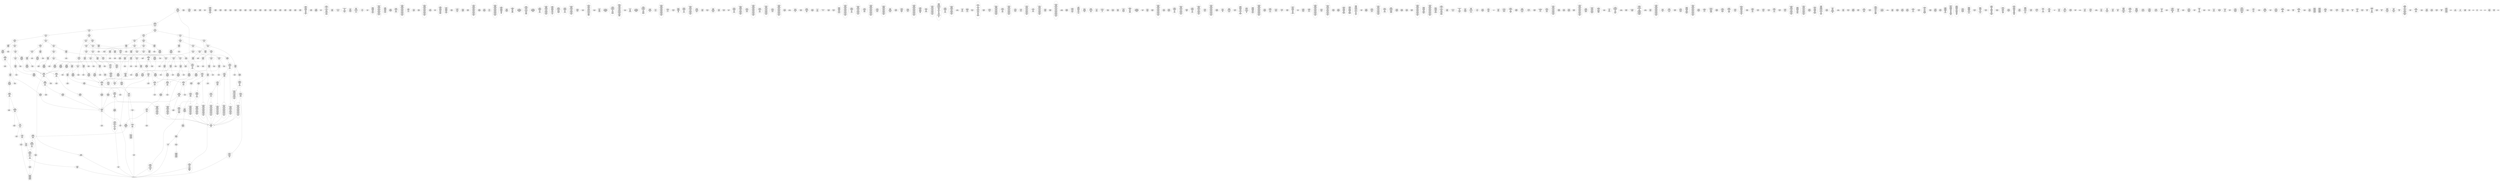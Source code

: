 /* Generated by GvGen v.1.0 (https://www.github.com/stricaud/gvgen) */

digraph G {
compound=true;
   node1 [label="[anywhere]"];
   node2 [label="# 0x0
PUSHX Data
PUSHX Data
MSTORE
PUSHX LogicData
CALLDATASIZE
LT
PUSHX Data
JUMPI
"];
   node3 [label="# 0xd
PUSHX Data
CALLDATALOAD
PUSHX Data
DIV
PUSHX LogicData
GT
PUSHX Data
JUMPI
"];
   node4 [label="# 0x3b
PUSHX LogicData
GT
PUSHX Data
JUMPI
"];
   node5 [label="# 0x46
PUSHX LogicData
GT
PUSHX Data
JUMPI
"];
   node6 [label="# 0x51
PUSHX LogicData
GT
PUSHX Data
JUMPI
"];
   node7 [label="# 0x5c
PUSHX LogicData
EQ
PUSHX Data
JUMPI
"];
   node8 [label="# 0x67
PUSHX LogicData
EQ
PUSHX Data
JUMPI
"];
   node9 [label="# 0x72
PUSHX LogicData
EQ
PUSHX Data
JUMPI
"];
   node10 [label="# 0x7d
PUSHX Data
REVERT
"];
   node11 [label="# 0x81
JUMPDEST
PUSHX LogicData
EQ
PUSHX Data
JUMPI
"];
   node12 [label="# 0x8d
PUSHX LogicData
EQ
PUSHX Data
JUMPI
"];
   node13 [label="# 0x98
PUSHX Data
REVERT
"];
   node14 [label="# 0x9c
JUMPDEST
PUSHX LogicData
EQ
PUSHX Data
JUMPI
"];
   node15 [label="# 0xa8
PUSHX LogicData
EQ
PUSHX Data
JUMPI
"];
   node16 [label="# 0xb3
PUSHX LogicData
EQ
PUSHX Data
JUMPI
"];
   node17 [label="# 0xbe
PUSHX LogicData
EQ
PUSHX Data
JUMPI
"];
   node18 [label="# 0xc9
PUSHX Data
REVERT
"];
   node19 [label="# 0xcd
JUMPDEST
PUSHX LogicData
GT
PUSHX Data
JUMPI
"];
   node20 [label="# 0xd9
PUSHX LogicData
GT
PUSHX Data
JUMPI
"];
   node21 [label="# 0xe4
PUSHX LogicData
EQ
PUSHX Data
JUMPI
"];
   node22 [label="# 0xef
PUSHX LogicData
EQ
PUSHX Data
JUMPI
"];
   node23 [label="# 0xfa
PUSHX LogicData
EQ
PUSHX Data
JUMPI
"];
   node24 [label="# 0x105
PUSHX Data
REVERT
"];
   node25 [label="# 0x109
JUMPDEST
PUSHX LogicData
EQ
PUSHX Data
JUMPI
"];
   node26 [label="# 0x115
PUSHX LogicData
EQ
PUSHX Data
JUMPI
"];
   node27 [label="# 0x120
PUSHX Data
REVERT
"];
   node28 [label="# 0x124
JUMPDEST
PUSHX LogicData
EQ
PUSHX Data
JUMPI
"];
   node29 [label="# 0x130
PUSHX LogicData
EQ
PUSHX Data
JUMPI
"];
   node30 [label="# 0x13b
PUSHX LogicData
EQ
PUSHX Data
JUMPI
"];
   node31 [label="# 0x146
PUSHX LogicData
EQ
PUSHX Data
JUMPI
"];
   node32 [label="# 0x151
PUSHX Data
REVERT
"];
   node33 [label="# 0x155
JUMPDEST
PUSHX LogicData
GT
PUSHX Data
JUMPI
"];
   node34 [label="# 0x161
PUSHX LogicData
GT
PUSHX Data
JUMPI
"];
   node35 [label="# 0x16c
PUSHX LogicData
GT
PUSHX Data
JUMPI
"];
   node36 [label="# 0x177
PUSHX LogicData
EQ
PUSHX Data
JUMPI
"];
   node37 [label="# 0x182
PUSHX LogicData
EQ
PUSHX Data
JUMPI
"];
   node38 [label="# 0x18d
PUSHX LogicData
EQ
PUSHX Data
JUMPI
"];
   node39 [label="# 0x198
PUSHX Data
REVERT
"];
   node40 [label="# 0x19c
JUMPDEST
PUSHX LogicData
EQ
PUSHX Data
JUMPI
"];
   node41 [label="# 0x1a8
PUSHX LogicData
EQ
PUSHX Data
JUMPI
"];
   node42 [label="# 0x1b3
PUSHX Data
REVERT
"];
   node43 [label="# 0x1b7
JUMPDEST
PUSHX LogicData
EQ
PUSHX Data
JUMPI
"];
   node44 [label="# 0x1c3
PUSHX LogicData
EQ
PUSHX Data
JUMPI
"];
   node45 [label="# 0x1ce
PUSHX LogicData
EQ
PUSHX Data
JUMPI
"];
   node46 [label="# 0x1d9
PUSHX LogicData
EQ
PUSHX Data
JUMPI
"];
   node47 [label="# 0x1e4
PUSHX Data
REVERT
"];
   node48 [label="# 0x1e8
JUMPDEST
PUSHX LogicData
GT
PUSHX Data
JUMPI
"];
   node49 [label="# 0x1f4
PUSHX LogicData
EQ
PUSHX Data
JUMPI
"];
   node50 [label="# 0x1ff
PUSHX LogicData
EQ
PUSHX Data
JUMPI
"];
   node51 [label="# 0x20a
PUSHX LogicData
EQ
PUSHX Data
JUMPI
"];
   node52 [label="# 0x215
PUSHX LogicData
EQ
PUSHX Data
JUMPI
"];
   node53 [label="# 0x220
PUSHX Data
REVERT
"];
   node54 [label="# 0x224
JUMPDEST
PUSHX LogicData
EQ
PUSHX Data
JUMPI
"];
   node55 [label="# 0x230
PUSHX LogicData
EQ
PUSHX Data
JUMPI
"];
   node56 [label="# 0x23b
PUSHX LogicData
EQ
PUSHX Data
JUMPI
"];
   node57 [label="# 0x246
PUSHX LogicData
EQ
PUSHX Data
JUMPI
"];
   node58 [label="# 0x251
JUMPDEST
PUSHX Data
REVERT
"];
   node59 [label="# 0x256
JUMPDEST
CALLVALUE
ISZERO
PUSHX Data
JUMPI
"];
   node60 [label="# 0x25e
PUSHX Data
REVERT
"];
   node61 [label="# 0x262
JUMPDEST
PUSHX Data
PUSHX Data
CALLDATASIZE
PUSHX Data
PUSHX Data
JUMP
"];
   node62 [label="# 0x271
JUMPDEST
PUSHX Data
JUMP
"];
   node63 [label="# 0x276
JUMPDEST
PUSHX MemData
MLOAD
ISZERO
ISZERO
MSTORE
PUSHX ArithData
ADD
"];
   node64 [label="# 0x282
JUMPDEST
PUSHX MemData
MLOAD
SUB
RETURN
"];
   node65 [label="# 0x28b
JUMPDEST
CALLVALUE
ISZERO
PUSHX Data
JUMPI
"];
   node66 [label="# 0x293
PUSHX Data
REVERT
"];
   node67 [label="# 0x297
JUMPDEST
PUSHX Data
PUSHX Data
JUMP
"];
   node68 [label="# 0x2a0
JUMPDEST
PUSHX MemData
MLOAD
PUSHX Data
PUSHX Data
JUMP
"];
   node69 [label="# 0x2ad
JUMPDEST
CALLVALUE
ISZERO
PUSHX Data
JUMPI
"];
   node70 [label="# 0x2b5
PUSHX Data
REVERT
"];
   node71 [label="# 0x2b9
JUMPDEST
PUSHX Data
PUSHX Data
CALLDATASIZE
PUSHX Data
PUSHX Data
JUMP
"];
   node72 [label="# 0x2c8
JUMPDEST
PUSHX Data
JUMP
"];
   node73 [label="# 0x2cd
JUMPDEST
PUSHX MemData
MLOAD
PUSHX BitData
AND
MSTORE
PUSHX ArithData
ADD
PUSHX Data
JUMP
"];
   node74 [label="# 0x2f2
JUMPDEST
CALLVALUE
ISZERO
PUSHX Data
JUMPI
"];
   node75 [label="# 0x2fa
PUSHX Data
REVERT
"];
   node76 [label="# 0x2fe
JUMPDEST
PUSHX Data
PUSHX Data
CALLDATASIZE
PUSHX Data
PUSHX Data
JUMP
"];
   node77 [label="# 0x30d
JUMPDEST
PUSHX Data
JUMP
"];
   node78 [label="# 0x312
JUMPDEST
STOP
"];
   node79 [label="# 0x314
JUMPDEST
CALLVALUE
ISZERO
PUSHX Data
JUMPI
"];
   node80 [label="# 0x31c
PUSHX Data
REVERT
"];
   node81 [label="# 0x320
JUMPDEST
PUSHX StorData
SLOAD
"];
   node82 [label="# 0x325
JUMPDEST
PUSHX MemData
MLOAD
MSTORE
PUSHX ArithData
ADD
PUSHX Data
JUMP
"];
   node83 [label="# 0x333
JUMPDEST
CALLVALUE
ISZERO
PUSHX Data
JUMPI
"];
   node84 [label="# 0x33b
PUSHX Data
REVERT
"];
   node85 [label="# 0x33f
JUMPDEST
PUSHX Data
PUSHX Data
CALLDATASIZE
PUSHX Data
PUSHX Data
JUMP
"];
   node86 [label="# 0x34e
JUMPDEST
PUSHX BitData
AND
PUSHX Data
MSTORE
PUSHX Data
PUSHX Data
MSTORE
PUSHX Data
SHA3
SLOAD
PUSHX BitData
AND
JUMP
"];
   node87 [label="# 0x379
JUMPDEST
CALLVALUE
ISZERO
PUSHX Data
JUMPI
"];
   node88 [label="# 0x381
PUSHX Data
REVERT
"];
   node89 [label="# 0x385
JUMPDEST
PUSHX Data
PUSHX Data
CALLDATASIZE
PUSHX Data
PUSHX Data
JUMP
"];
   node90 [label="# 0x394
JUMPDEST
PUSHX Data
JUMP
"];
   node91 [label="# 0x399
JUMPDEST
CALLVALUE
ISZERO
PUSHX Data
JUMPI
"];
   node92 [label="# 0x3a1
PUSHX Data
REVERT
"];
   node93 [label="# 0x3a5
JUMPDEST
PUSHX Data
PUSHX Data
CALLDATASIZE
PUSHX Data
PUSHX Data
JUMP
"];
   node94 [label="# 0x3b4
JUMPDEST
PUSHX Data
JUMP
"];
   node95 [label="# 0x3b9
JUMPDEST
CALLVALUE
ISZERO
PUSHX Data
JUMPI
"];
   node96 [label="# 0x3c1
PUSHX Data
REVERT
"];
   node97 [label="# 0x3c5
JUMPDEST
PUSHX Data
PUSHX Data
CALLDATASIZE
PUSHX Data
PUSHX Data
JUMP
"];
   node98 [label="# 0x3d4
JUMPDEST
PUSHX Data
JUMP
"];
   node99 [label="# 0x3d9
JUMPDEST
CALLVALUE
ISZERO
PUSHX Data
JUMPI
"];
   node100 [label="# 0x3e1
PUSHX Data
REVERT
"];
   node101 [label="# 0x3e5
JUMPDEST
PUSHX Data
PUSHX Data
JUMP
"];
   node102 [label="# 0x3ee
JUMPDEST
CALLVALUE
ISZERO
PUSHX Data
JUMPI
"];
   node103 [label="# 0x3f6
PUSHX Data
REVERT
"];
   node104 [label="# 0x3fa
JUMPDEST
PUSHX Data
PUSHX Data
JUMP
"];
   node105 [label="# 0x403
JUMPDEST
CALLVALUE
ISZERO
PUSHX Data
JUMPI
"];
   node106 [label="# 0x40b
PUSHX Data
REVERT
"];
   node107 [label="# 0x40f
JUMPDEST
PUSHX Data
PUSHX Data
CALLDATASIZE
PUSHX Data
PUSHX Data
JUMP
"];
   node108 [label="# 0x41e
JUMPDEST
PUSHX Data
JUMP
"];
   node109 [label="# 0x423
JUMPDEST
CALLVALUE
ISZERO
PUSHX Data
JUMPI
"];
   node110 [label="# 0x42b
PUSHX Data
REVERT
"];
   node111 [label="# 0x42f
JUMPDEST
PUSHX Data
PUSHX Data
CALLDATASIZE
PUSHX Data
PUSHX Data
JUMP
"];
   node112 [label="# 0x43e
JUMPDEST
PUSHX Data
JUMP
"];
   node113 [label="# 0x443
JUMPDEST
CALLVALUE
ISZERO
PUSHX Data
JUMPI
"];
   node114 [label="# 0x44b
PUSHX Data
REVERT
"];
   node115 [label="# 0x44f
JUMPDEST
PUSHX Data
PUSHX Data
CALLDATASIZE
PUSHX Data
PUSHX Data
JUMP
"];
   node116 [label="# 0x45e
JUMPDEST
PUSHX Data
JUMP
"];
   node117 [label="# 0x463
JUMPDEST
CALLVALUE
ISZERO
PUSHX Data
JUMPI
"];
   node118 [label="# 0x46b
PUSHX Data
REVERT
"];
   node119 [label="# 0x46f
JUMPDEST
PUSHX Data
PUSHX Data
JUMP
"];
   node120 [label="# 0x478
JUMPDEST
CALLVALUE
ISZERO
PUSHX Data
JUMPI
"];
   node121 [label="# 0x480
PUSHX Data
REVERT
"];
   node122 [label="# 0x484
JUMPDEST
PUSHX Data
PUSHX Data
CALLDATASIZE
PUSHX Data
PUSHX Data
JUMP
"];
   node123 [label="# 0x493
JUMPDEST
PUSHX Data
JUMP
"];
   node124 [label="# 0x498
JUMPDEST
CALLVALUE
ISZERO
PUSHX Data
JUMPI
"];
   node125 [label="# 0x4a0
PUSHX Data
REVERT
"];
   node126 [label="# 0x4a4
JUMPDEST
PUSHX Data
PUSHX Data
CALLDATASIZE
PUSHX Data
PUSHX Data
JUMP
"];
   node127 [label="# 0x4b3
JUMPDEST
PUSHX Data
JUMP
"];
   node128 [label="# 0x4b8
JUMPDEST
CALLVALUE
ISZERO
PUSHX Data
JUMPI
"];
   node129 [label="# 0x4c0
PUSHX Data
REVERT
"];
   node130 [label="# 0x4c4
JUMPDEST
PUSHX StorData
SLOAD
PUSHX BitData
AND
PUSHX Data
JUMP
"];
   node131 [label="# 0x4d0
JUMPDEST
CALLVALUE
ISZERO
PUSHX Data
JUMPI
"];
   node132 [label="# 0x4d8
PUSHX Data
REVERT
"];
   node133 [label="# 0x4dc
JUMPDEST
PUSHX Data
PUSHX Data
CALLDATASIZE
PUSHX Data
PUSHX Data
JUMP
"];
   node134 [label="# 0x4eb
JUMPDEST
PUSHX Data
JUMP
"];
   node135 [label="# 0x4f0
JUMPDEST
CALLVALUE
ISZERO
PUSHX Data
JUMPI
"];
   node136 [label="# 0x4f8
PUSHX Data
REVERT
"];
   node137 [label="# 0x4fc
JUMPDEST
PUSHX Data
PUSHX Data
CALLDATASIZE
PUSHX Data
PUSHX Data
JUMP
"];
   node138 [label="# 0x50b
JUMPDEST
PUSHX Data
JUMP
"];
   node139 [label="# 0x510
JUMPDEST
CALLVALUE
ISZERO
PUSHX Data
JUMPI
"];
   node140 [label="# 0x518
PUSHX Data
REVERT
"];
   node141 [label="# 0x51c
JUMPDEST
PUSHX Data
PUSHX Data
CALLDATASIZE
PUSHX Data
PUSHX Data
JUMP
"];
   node142 [label="# 0x52b
JUMPDEST
PUSHX Data
JUMP
"];
   node143 [label="# 0x530
JUMPDEST
CALLVALUE
ISZERO
PUSHX Data
JUMPI
"];
   node144 [label="# 0x538
PUSHX Data
REVERT
"];
   node145 [label="# 0x53c
JUMPDEST
PUSHX Data
PUSHX Data
CALLDATASIZE
PUSHX Data
PUSHX Data
JUMP
"];
   node146 [label="# 0x54b
JUMPDEST
PUSHX Data
JUMP
"];
   node147 [label="# 0x550
JUMPDEST
CALLVALUE
ISZERO
PUSHX Data
JUMPI
"];
   node148 [label="# 0x558
PUSHX Data
REVERT
"];
   node149 [label="# 0x55c
JUMPDEST
PUSHX Data
PUSHX Data
JUMP
"];
   node150 [label="# 0x565
JUMPDEST
CALLVALUE
ISZERO
PUSHX Data
JUMPI
"];
   node151 [label="# 0x56d
PUSHX Data
REVERT
"];
   node152 [label="# 0x571
JUMPDEST
PUSHX Data
PUSHX Data
JUMP
"];
   node153 [label="# 0x57a
JUMPDEST
CALLVALUE
ISZERO
PUSHX Data
JUMPI
"];
   node154 [label="# 0x582
PUSHX Data
REVERT
"];
   node155 [label="# 0x586
JUMPDEST
PUSHX StorData
SLOAD
PUSHX Data
DIV
PUSHX BitData
AND
PUSHX Data
JUMP
"];
   node156 [label="# 0x5aa
JUMPDEST
CALLVALUE
ISZERO
PUSHX Data
JUMPI
"];
   node157 [label="# 0x5b2
PUSHX Data
REVERT
"];
   node158 [label="# 0x5b6
JUMPDEST
PUSHX Data
PUSHX Data
JUMP
"];
   node159 [label="# 0x5bf
JUMPDEST
CALLVALUE
ISZERO
PUSHX Data
JUMPI
"];
   node160 [label="# 0x5c7
PUSHX Data
REVERT
"];
   node161 [label="# 0x5cb
JUMPDEST
PUSHX Data
PUSHX Data
CALLDATASIZE
PUSHX Data
PUSHX Data
JUMP
"];
   node162 [label="# 0x5da
JUMPDEST
PUSHX Data
JUMP
"];
   node163 [label="# 0x5df
JUMPDEST
CALLVALUE
ISZERO
PUSHX Data
JUMPI
"];
   node164 [label="# 0x5e7
PUSHX Data
REVERT
"];
   node165 [label="# 0x5eb
JUMPDEST
PUSHX Data
PUSHX Data
CALLDATASIZE
PUSHX Data
PUSHX Data
JUMP
"];
   node166 [label="# 0x5fa
JUMPDEST
PUSHX Data
JUMP
"];
   node167 [label="# 0x5ff
JUMPDEST
PUSHX Data
PUSHX Data
CALLDATASIZE
PUSHX Data
PUSHX Data
JUMP
"];
   node168 [label="# 0x60d
JUMPDEST
PUSHX Data
JUMP
"];
   node169 [label="# 0x612
JUMPDEST
CALLVALUE
ISZERO
PUSHX Data
JUMPI
"];
   node170 [label="# 0x61a
PUSHX Data
REVERT
"];
   node171 [label="# 0x61e
JUMPDEST
PUSHX Data
PUSHX Data
CALLDATASIZE
PUSHX Data
PUSHX Data
JUMP
"];
   node172 [label="# 0x62d
JUMPDEST
PUSHX Data
JUMP
"];
   node173 [label="# 0x632
JUMPDEST
CALLVALUE
ISZERO
PUSHX Data
JUMPI
"];
   node174 [label="# 0x63a
PUSHX Data
REVERT
"];
   node175 [label="# 0x63e
JUMPDEST
PUSHX Data
PUSHX Data
CALLDATASIZE
PUSHX Data
PUSHX Data
JUMP
"];
   node176 [label="# 0x64d
JUMPDEST
PUSHX Data
JUMP
"];
   node177 [label="# 0x652
JUMPDEST
CALLVALUE
ISZERO
PUSHX Data
JUMPI
"];
   node178 [label="# 0x65a
PUSHX Data
REVERT
"];
   node179 [label="# 0x65e
JUMPDEST
PUSHX Data
PUSHX Data
CALLDATASIZE
PUSHX Data
PUSHX Data
JUMP
"];
   node180 [label="# 0x66d
JUMPDEST
PUSHX Data
JUMP
"];
   node181 [label="# 0x672
JUMPDEST
CALLVALUE
ISZERO
PUSHX Data
JUMPI
"];
   node182 [label="# 0x67a
PUSHX Data
REVERT
"];
   node183 [label="# 0x67e
JUMPDEST
PUSHX StorData
SLOAD
PUSHX Data
JUMP
"];
   node184 [label="# 0x687
JUMPDEST
CALLVALUE
ISZERO
PUSHX Data
JUMPI
"];
   node185 [label="# 0x68f
PUSHX Data
REVERT
"];
   node186 [label="# 0x693
JUMPDEST
PUSHX Data
PUSHX Data
CALLDATASIZE
PUSHX Data
PUSHX Data
JUMP
"];
   node187 [label="# 0x6a2
JUMPDEST
PUSHX BitData
AND
PUSHX Data
MSTORE
PUSHX Data
PUSHX Data
MSTORE
PUSHX Data
SHA3
AND
MSTORE
MSTORE
SHA3
SLOAD
PUSHX BitData
AND
JUMP
"];
   node188 [label="# 0x6dd
JUMPDEST
CALLVALUE
ISZERO
PUSHX Data
JUMPI
"];
   node189 [label="# 0x6e5
PUSHX Data
REVERT
"];
   node190 [label="# 0x6e9
JUMPDEST
PUSHX Data
PUSHX Data
CALLDATASIZE
PUSHX Data
PUSHX Data
JUMP
"];
   node191 [label="# 0x6f8
JUMPDEST
PUSHX Data
JUMP
"];
   node192 [label="# 0x6fd
JUMPDEST
PUSHX Data
PUSHX Data
PUSHX Data
JUMP
"];
   node193 [label="# 0x708
JUMPDEST
JUMP
"];
   node194 [label="# 0x70e
JUMPDEST
PUSHX Data
PUSHX StorData
SLOAD
PUSHX Data
PUSHX Data
JUMP
"];
   node195 [label="# 0x71d
JUMPDEST
PUSHX ArithData
ADD
PUSHX ArithData
DIV
MUL
PUSHX ArithData
ADD
PUSHX MemData
MLOAD
ADD
PUSHX Data
MSTORE
MSTORE
PUSHX ArithData
ADD
SLOAD
PUSHX Data
PUSHX Data
JUMP
"];
   node196 [label="# 0x749
JUMPDEST
ISZERO
PUSHX Data
JUMPI
"];
   node197 [label="# 0x750
PUSHX LogicData
LT
PUSHX Data
JUMPI
"];
   node198 [label="# 0x758
PUSHX ArithData
SLOAD
DIV
MUL
MSTORE
PUSHX ArithData
ADD
PUSHX Data
JUMP
"];
   node199 [label="# 0x76b
JUMPDEST
ADD
PUSHX Data
MSTORE
PUSHX Data
PUSHX Data
SHA3
"];
   node200 [label="# 0x779
JUMPDEST
SLOAD
MSTORE
PUSHX ArithData
ADD
PUSHX ArithData
ADD
GT
PUSHX Data
JUMPI
"];
   node201 [label="# 0x78d
SUB
PUSHX BitData
AND
ADD
"];
   node202 [label="# 0x796
JUMPDEST
JUMP
"];
   node203 [label="# 0x7a0
JUMPDEST
PUSHX Data
MSTORE
PUSHX Data
PUSHX Data
MSTORE
PUSHX Data
SHA3
SLOAD
PUSHX BitData
AND
PUSHX Data
JUMPI
"];
   node204 [label="# 0x7ca
PUSHX MemData
MLOAD
PUSHX Data
MSTORE
PUSHX Data
PUSHX ArithData
ADD
MSTORE
PUSHX Data
PUSHX ArithData
ADD
MSTORE
PUSHX Data
PUSHX ArithData
ADD
MSTORE
PUSHX Data
PUSHX ArithData
ADD
MSTORE
PUSHX ArithData
ADD
"];
   node205 [label="# 0x84d
JUMPDEST
PUSHX MemData
MLOAD
SUB
REVERT
"];
   node206 [label="# 0x856
JUMPDEST
PUSHX Data
MSTORE
PUSHX Data
PUSHX Data
MSTORE
PUSHX Data
SHA3
SLOAD
PUSHX BitData
AND
JUMP
"];
   node207 [label="# 0x87f
JUMPDEST
PUSHX Data
PUSHX Data
PUSHX Data
JUMP
"];
   node208 [label="# 0x88a
JUMPDEST
PUSHX BitData
AND
PUSHX BitData
AND
EQ
ISZERO
PUSHX Data
JUMPI
"];
   node209 [label="# 0x8c1
PUSHX MemData
MLOAD
PUSHX Data
MSTORE
PUSHX Data
PUSHX ArithData
ADD
MSTORE
PUSHX Data
PUSHX ArithData
ADD
MSTORE
PUSHX Data
PUSHX ArithData
ADD
MSTORE
PUSHX Data
PUSHX ArithData
ADD
MSTORE
PUSHX ArithData
ADD
PUSHX Data
JUMP
"];
   node210 [label="# 0x948
JUMPDEST
CALLER
PUSHX BitData
AND
EQ
PUSHX Data
JUMPI
"];
   node211 [label="# 0x967
PUSHX Data
CALLER
PUSHX Data
JUMP
"];
   node212 [label="# 0x971
JUMPDEST
PUSHX Data
JUMPI
"];
   node213 [label="# 0x976
PUSHX MemData
MLOAD
PUSHX Data
MSTORE
PUSHX Data
PUSHX ArithData
ADD
MSTORE
PUSHX Data
PUSHX ArithData
ADD
MSTORE
PUSHX Data
PUSHX ArithData
ADD
MSTORE
PUSHX Data
PUSHX ArithData
ADD
MSTORE
PUSHX ArithData
ADD
PUSHX Data
JUMP
"];
   node214 [label="# 0x9fd
JUMPDEST
PUSHX Data
PUSHX Data
JUMP
"];
   node215 [label="# 0xa07
JUMPDEST
JUMP
"];
   node216 [label="# 0xa0c
JUMPDEST
PUSHX BitData
AND
PUSHX Data
MSTORE
PUSHX Data
PUSHX Data
MSTORE
PUSHX Data
SHA3
SLOAD
PUSHX BitData
AND
ISZERO
PUSHX Data
JUMPI
"];
   node217 [label="# 0xa3c
PUSHX BitData
AND
PUSHX Data
MSTORE
PUSHX Data
PUSHX Data
MSTORE
PUSHX Data
SHA3
SLOAD
PUSHX BitData
AND
ISZERO
"];
   node218 [label="# 0xa67
JUMPDEST
PUSHX Data
JUMPI
"];
   node219 [label="# 0xa6d
PUSHX StorData
SLOAD
PUSHX Data
DIV
PUSHX BitData
AND
JUMP
"];
   node220 [label="# 0xa7e
JUMPDEST
PUSHX Data
CALLER
PUSHX Data
JUMP
"];
   node221 [label="# 0xa88
JUMPDEST
PUSHX Data
JUMPI
"];
   node222 [label="# 0xa8d
PUSHX MemData
MLOAD
PUSHX Data
MSTORE
PUSHX Data
PUSHX ArithData
ADD
MSTORE
PUSHX Data
PUSHX ArithData
ADD
MSTORE
PUSHX Data
PUSHX ArithData
ADD
MSTORE
PUSHX Data
PUSHX ArithData
ADD
MSTORE
PUSHX ArithData
ADD
PUSHX Data
JUMP
"];
   node223 [label="# 0xb14
JUMPDEST
PUSHX Data
PUSHX Data
JUMP
"];
   node224 [label="# 0xb1f
JUMPDEST
PUSHX Data
PUSHX Data
PUSHX Data
JUMP
"];
   node225 [label="# 0xb2a
JUMPDEST
LT
PUSHX Data
JUMPI
"];
   node226 [label="# 0xb31
PUSHX MemData
MLOAD
PUSHX Data
MSTORE
PUSHX Data
PUSHX ArithData
ADD
MSTORE
PUSHX Data
PUSHX ArithData
ADD
MSTORE
PUSHX Data
PUSHX ArithData
ADD
MSTORE
PUSHX Data
PUSHX ArithData
ADD
MSTORE
PUSHX ArithData
ADD
PUSHX Data
JUMP
"];
   node227 [label="# 0xbb8
JUMPDEST
PUSHX BitData
AND
PUSHX Data
MSTORE
PUSHX Data
PUSHX Data
MSTORE
PUSHX Data
SHA3
MSTORE
MSTORE
SHA3
SLOAD
JUMP
"];
   node228 [label="# 0xbee
JUMPDEST
PUSHX StorData
SLOAD
PUSHX BitData
PUSHX Data
DIV
AND
CALLER
EQ
PUSHX Data
JUMPI
"];
   node229 [label="# 0xc14
PUSHX MemData
MLOAD
PUSHX Data
MSTORE
PUSHX Data
PUSHX ArithData
ADD
MSTORE
PUSHX ArithData
ADD
MSTORE
PUSHX Data
PUSHX ArithData
ADD
MSTORE
PUSHX ArithData
ADD
PUSHX Data
JUMP
"];
   node230 [label="# 0xc75
JUMPDEST
PUSHX StorData
SLOAD
PUSHX BitData
AND
ISZERO
PUSHX Data
JUMPI
"];
   node231 [label="# 0xc81
PUSHX MemData
MLOAD
PUSHX Data
MSTORE
PUSHX Data
PUSHX ArithData
ADD
MSTORE
PUSHX Data
PUSHX ArithData
ADD
MSTORE
PUSHX Data
PUSHX ArithData
ADD
MSTORE
PUSHX Data
PUSHX ArithData
ADD
MSTORE
PUSHX ArithData
ADD
PUSHX Data
JUMP
"];
   node232 [label="# 0xd08
JUMPDEST
PUSHX StorData
SLOAD
PUSHX BitData
AND
ISZERO
PUSHX Data
JUMPI
"];
   node233 [label="# 0xd14
PUSHX MemData
MLOAD
PUSHX Data
MSTORE
PUSHX Data
PUSHX ArithData
ADD
MSTORE
PUSHX Data
PUSHX ArithData
ADD
MSTORE
PUSHX Data
PUSHX ArithData
ADD
MSTORE
PUSHX ArithData
ADD
PUSHX Data
JUMP
"];
   node234 [label="# 0xd75
JUMPDEST
PUSHX StorData
SLOAD
PUSHX StorData
SLOAD
EQ
PUSHX Data
JUMPI
"];
   node235 [label="# 0xd81
PUSHX MemData
MLOAD
PUSHX Data
MSTORE
PUSHX Data
PUSHX ArithData
ADD
MSTORE
PUSHX Data
PUSHX ArithData
ADD
MSTORE
PUSHX Data
PUSHX ArithData
ADD
MSTORE
PUSHX Data
PUSHX ArithData
ADD
MSTORE
PUSHX ArithData
ADD
PUSHX Data
JUMP
"];
   node236 [label="# 0xe08
JUMPDEST
PUSHX StorData
SLOAD
PUSHX BitData
NOT
AND
PUSHX BitData
OR
SSTORE
PUSHX MemData
MLOAD
CALLER
PUSHX Data
PUSHX Data
LOGX
JUMP
"];
   node237 [label="# 0xe42
JUMPDEST
PUSHX StorData
SLOAD
PUSHX BitData
PUSHX Data
DIV
AND
CALLER
EQ
PUSHX Data
JUMPI
"];
   node238 [label="# 0xe68
PUSHX MemData
MLOAD
PUSHX Data
MSTORE
PUSHX Data
PUSHX ArithData
ADD
MSTORE
PUSHX ArithData
ADD
MSTORE
PUSHX Data
PUSHX ArithData
ADD
MSTORE
PUSHX ArithData
ADD
PUSHX Data
JUMP
"];
   node239 [label="# 0xec9
JUMPDEST
ADDRESS
BALANCE
PUSHX Data
PUSHX Data
PUSHX Data
PUSHX Data
JUMP
"];
   node240 [label="# 0xed8
JUMPDEST
CALLER
PUSHX Data
PUSHX Data
PUSHX Data
JUMP
"];
   node241 [label="# 0xee8
JUMPDEST
PUSHX MemData
MLOAD
ISZERO
MUL
PUSHX Data
CALL
ISZERO
ISZERO
PUSHX Data
JUMPI
"];
   node242 [label="# 0xf07
RETURNDATASIZE
PUSHX Data
RETURNDATACOPY
RETURNDATASIZE
PUSHX Data
REVERT
"];
   node243 [label="# 0xf10
JUMPDEST
PUSHX StorData
SLOAD
PUSHX MemData
MLOAD
PUSHX Data
DIV
PUSHX BitData
AND
PUSHX ArithData
ISZERO
MUL
PUSHX Data
CALL
ISZERO
ISZERO
PUSHX Data
JUMPI
"];
   node244 [label="# 0xf54
RETURNDATASIZE
PUSHX Data
RETURNDATACOPY
RETURNDATASIZE
PUSHX Data
REVERT
"];
   node245 [label="# 0xf5d
JUMPDEST
PUSHX StorData
SLOAD
PUSHX BitData
PUSHX Data
DIV
AND
CALLER
EQ
PUSHX Data
JUMPI
"];
   node246 [label="# 0xf83
PUSHX MemData
MLOAD
PUSHX Data
MSTORE
PUSHX Data
PUSHX ArithData
ADD
MSTORE
PUSHX ArithData
ADD
MSTORE
PUSHX Data
PUSHX ArithData
ADD
MSTORE
PUSHX ArithData
ADD
PUSHX Data
JUMP
"];
   node247 [label="# 0xfe4
JUMPDEST
PUSHX BitData
AND
PUSHX Data
MSTORE
PUSHX Data
PUSHX Data
MSTORE
PUSHX Data
SHA3
SLOAD
PUSHX BitData
NOT
AND
PUSHX BitData
OR
SSTORE
JUMP
"];
   node248 [label="# 0x1015
JUMPDEST
PUSHX Data
PUSHX MemData
MLOAD
PUSHX ArithData
ADD
PUSHX Data
MSTORE
PUSHX Data
MSTORE
PUSHX Data
JUMP
"];
   node249 [label="# 0x1030
JUMPDEST
PUSHX StorData
SLOAD
PUSHX BitData
PUSHX Data
DIV
AND
CALLER
EQ
PUSHX Data
JUMPI
"];
   node250 [label="# 0x1056
PUSHX MemData
MLOAD
PUSHX Data
MSTORE
PUSHX Data
PUSHX ArithData
ADD
MSTORE
PUSHX ArithData
ADD
MSTORE
PUSHX Data
PUSHX ArithData
ADD
MSTORE
PUSHX ArithData
ADD
PUSHX Data
JUMP
"];
   node251 [label="# 0x10b7
JUMPDEST
PUSHX BitData
AND
PUSHX Data
JUMPI
"];
   node252 [label="# 0x10d3
PUSHX Data
REVERT
"];
   node253 [label="# 0x10d7
JUMPDEST
PUSHX MemData
MLOAD
PUSHX Data
MSTORE
ADDRESS
PUSHX ArithData
ADD
MSTORE
PUSHX Data
PUSHX BitData
AND
PUSHX Data
PUSHX ArithData
ADD
PUSHX Data
PUSHX MemData
MLOAD
SUB
EXTCODESIZE
ISZERO
ISZERO
PUSHX Data
JUMPI
"];
   node254 [label="# 0x113b
PUSHX Data
REVERT
"];
   node255 [label="# 0x113f
JUMPDEST
GAS
STATICCALL
ISZERO
ISZERO
PUSHX Data
JUMPI
"];
   node256 [label="# 0x114a
RETURNDATASIZE
PUSHX Data
RETURNDATACOPY
RETURNDATASIZE
PUSHX Data
REVERT
"];
   node257 [label="# 0x1153
JUMPDEST
PUSHX MemData
MLOAD
RETURNDATASIZE
PUSHX BitData
NOT
PUSHX ArithData
ADD
AND
ADD
PUSHX Data
MSTORE
ADD
PUSHX Data
PUSHX Data
JUMP
"];
   node258 [label="# 0x1177
JUMPDEST
PUSHX MemData
MLOAD
PUSHX Data
MSTORE
CALLER
PUSHX ArithData
ADD
MSTORE
PUSHX ArithData
ADD
MSTORE
PUSHX BitData
AND
PUSHX Data
PUSHX ArithData
ADD
PUSHX Data
PUSHX MemData
MLOAD
SUB
PUSHX Data
EXTCODESIZE
ISZERO
ISZERO
PUSHX Data
JUMPI
"];
   node259 [label="# 0x11e4
PUSHX Data
REVERT
"];
   node260 [label="# 0x11e8
JUMPDEST
GAS
CALL
ISZERO
ISZERO
PUSHX Data
JUMPI
"];
   node261 [label="# 0x11f3
RETURNDATASIZE
PUSHX Data
RETURNDATACOPY
RETURNDATASIZE
PUSHX Data
REVERT
"];
   node262 [label="# 0x11fc
JUMPDEST
PUSHX MemData
MLOAD
RETURNDATASIZE
PUSHX BitData
NOT
PUSHX ArithData
ADD
AND
ADD
PUSHX Data
MSTORE
ADD
PUSHX Data
PUSHX Data
JUMP
"];
   node263 [label="# 0x1220
JUMPDEST
PUSHX StorData
SLOAD
PUSHX BitData
PUSHX Data
DIV
AND
CALLER
EQ
PUSHX Data
JUMPI
"];
   node264 [label="# 0x1246
PUSHX MemData
MLOAD
PUSHX Data
MSTORE
PUSHX Data
PUSHX ArithData
ADD
MSTORE
PUSHX ArithData
ADD
MSTORE
PUSHX Data
PUSHX ArithData
ADD
MSTORE
PUSHX ArithData
ADD
PUSHX Data
JUMP
"];
   node265 [label="# 0x12a7
JUMPDEST
PUSHX StorData
SLOAD
PUSHX BitData
AND
ISZERO
PUSHX Data
JUMPI
"];
   node266 [label="# 0x12b3
PUSHX MemData
MLOAD
PUSHX Data
MSTORE
PUSHX Data
PUSHX ArithData
ADD
MSTORE
PUSHX Data
PUSHX ArithData
ADD
MSTORE
PUSHX Data
PUSHX ArithData
ADD
MSTORE
PUSHX Data
PUSHX ArithData
ADD
MSTORE
PUSHX ArithData
ADD
PUSHX Data
JUMP
"];
   node267 [label="# 0x133a
JUMPDEST
PUSHX StorData
SLOAD
PUSHX BitData
AND
PUSHX BitData
OR
SSTORE
JUMP
"];
   node268 [label="# 0x1368
JUMPDEST
PUSHX Data
PUSHX Data
PUSHX StorData
SLOAD
JUMP
"];
   node269 [label="# 0x1373
JUMPDEST
LT
PUSHX Data
JUMPI
"];
   node270 [label="# 0x137a
PUSHX MemData
MLOAD
PUSHX Data
MSTORE
PUSHX Data
PUSHX ArithData
ADD
MSTORE
PUSHX Data
PUSHX ArithData
ADD
MSTORE
PUSHX Data
PUSHX ArithData
ADD
MSTORE
PUSHX Data
PUSHX ArithData
ADD
MSTORE
PUSHX ArithData
ADD
PUSHX Data
JUMP
"];
   node271 [label="# 0x1401
JUMPDEST
PUSHX StorData
SLOAD
LT
PUSHX Data
JUMPI
"];
   node272 [label="# 0x140d
PUSHX Data
PUSHX Data
JUMP
"];
   node273 [label="# 0x1414
JUMPDEST
PUSHX Data
MSTORE
PUSHX Data
PUSHX Data
SHA3
ADD
SLOAD
JUMP
"];
   node274 [label="# 0x1426
JUMPDEST
PUSHX StorData
SLOAD
PUSHX BitData
PUSHX Data
DIV
AND
CALLER
EQ
PUSHX Data
JUMPI
"];
   node275 [label="# 0x144c
PUSHX MemData
MLOAD
PUSHX Data
MSTORE
PUSHX Data
PUSHX ArithData
ADD
MSTORE
PUSHX ArithData
ADD
MSTORE
PUSHX Data
PUSHX ArithData
ADD
MSTORE
PUSHX ArithData
ADD
PUSHX Data
JUMP
"];
   node276 [label="# 0x14ad
JUMPDEST
PUSHX Data
PUSHX Data
PUSHX StorData
SLOAD
PUSHX BitData
AND
JUMP
"];
   node277 [label="# 0x14bb
JUMPDEST
ISZERO
PUSHX Data
JUMPI
"];
   node278 [label="# 0x14c4
PUSHX Data
PUSHX Data
JUMP
"];
   node279 [label="# 0x14cb
JUMPDEST
MLOAD
PUSHX Data
PUSHX Data
PUSHX ArithData
ADD
PUSHX Data
JUMP
"];
   node280 [label="# 0x14de
JUMPDEST
ISZERO
PUSHX Data
JUMPI
"];
   node281 [label="# 0x14e6
PUSHX Data
PUSHX Data
JUMP
"];
   node282 [label="# 0x14ed
JUMPDEST
JUMP
"];
   node283 [label="# 0x14f1
JUMPDEST
PUSHX StorData
SLOAD
PUSHX BitData
PUSHX Data
DIV
AND
CALLER
EQ
PUSHX Data
JUMPI
"];
   node284 [label="# 0x1517
PUSHX MemData
MLOAD
PUSHX Data
MSTORE
PUSHX Data
PUSHX ArithData
ADD
MSTORE
PUSHX ArithData
ADD
MSTORE
PUSHX Data
PUSHX ArithData
ADD
MSTORE
PUSHX ArithData
ADD
PUSHX Data
JUMP
"];
   node285 [label="# 0x1578
JUMPDEST
PUSHX StorData
SLOAD
PUSHX BitData
AND
ISZERO
PUSHX Data
JUMPI
"];
   node286 [label="# 0x1584
PUSHX MemData
MLOAD
PUSHX Data
MSTORE
PUSHX Data
PUSHX ArithData
ADD
MSTORE
PUSHX Data
PUSHX ArithData
ADD
MSTORE
PUSHX Data
PUSHX ArithData
ADD
MSTORE
PUSHX Data
PUSHX ArithData
ADD
MSTORE
PUSHX ArithData
ADD
PUSHX Data
JUMP
"];
   node287 [label="# 0x160b
JUMPDEST
PUSHX StorData
SLOAD
PUSHX StorData
SLOAD
GT
ISZERO
PUSHX Data
JUMPI
"];
   node288 [label="# 0x1618
PUSHX MemData
MLOAD
PUSHX Data
MSTORE
PUSHX Data
PUSHX ArithData
ADD
MSTORE
PUSHX Data
PUSHX ArithData
ADD
MSTORE
PUSHX Data
PUSHX ArithData
ADD
MSTORE
PUSHX ArithData
ADD
PUSHX Data
JUMP
"];
   node289 [label="# 0x1679
JUMPDEST
PUSHX StorData
SLOAD
PUSHX BitData
AND
PUSHX Data
JUMPI
"];
   node290 [label="# 0x1684
PUSHX MemData
MLOAD
PUSHX Data
MSTORE
PUSHX Data
PUSHX ArithData
ADD
MSTORE
PUSHX Data
PUSHX ArithData
ADD
MSTORE
PUSHX Data
PUSHX ArithData
ADD
MSTORE
PUSHX Data
PUSHX ArithData
ADD
MSTORE
PUSHX ArithData
ADD
PUSHX Data
JUMP
"];
   node291 [label="# 0x170b
JUMPDEST
PUSHX Data
PUSHX Data
JUMP
"];
   node292 [label="# 0x1713
JUMPDEST
PUSHX Data
"];
   node293 [label="# 0x1716
JUMPDEST
PUSHX Data
PUSHX Data
PUSHX StorData
SLOAD
JUMP
"];
   node294 [label="# 0x1723
JUMPDEST
PUSHX Data
JUMP
"];
   node295 [label="# 0x1728
JUMPDEST
PUSHX Data
PUSHX StorData
SLOAD
PUSHX ArithData
ADD
SSTORE
JUMP
"];
   node296 [label="# 0x1736
JUMPDEST
PUSHX Data
PUSHX Data
JUMP
"];
   node297 [label="# 0x1740
JUMPDEST
LT
ISZERO
PUSHX Data
JUMPI
"];
   node298 [label="# 0x174d
PUSHX StorData
SLOAD
LT
"];
   node299 [label="# 0x1753
JUMPDEST
PUSHX Data
JUMPI
"];
   node300 [label="# 0x1758
PUSHX Data
PUSHX Data
JUMP
"];
   node301 [label="# 0x175f
JUMPDEST
PUSHX Data
MSTORE
PUSHX Data
PUSHX Data
MSTORE
PUSHX Data
SHA3
SLOAD
PUSHX BitData
AND
PUSHX Data
JUMPI
"];
   node302 [label="# 0x178a
PUSHX MemData
MLOAD
PUSHX Data
MSTORE
PUSHX Data
PUSHX ArithData
ADD
MSTORE
PUSHX Data
PUSHX ArithData
ADD
MSTORE
PUSHX Data
PUSHX ArithData
ADD
MSTORE
PUSHX Data
PUSHX ArithData
ADD
MSTORE
PUSHX ArithData
ADD
PUSHX Data
JUMP
"];
   node303 [label="# 0x1811
JUMPDEST
PUSHX StorData
SLOAD
PUSHX BitData
PUSHX Data
DIV
AND
CALLER
EQ
PUSHX Data
JUMPI
"];
   node304 [label="# 0x1837
PUSHX MemData
MLOAD
PUSHX Data
MSTORE
PUSHX Data
PUSHX ArithData
ADD
MSTORE
PUSHX ArithData
ADD
MSTORE
PUSHX Data
PUSHX ArithData
ADD
MSTORE
PUSHX ArithData
ADD
PUSHX Data
JUMP
"];
   node305 [label="# 0x1898
JUMPDEST
PUSHX StorData
SLOAD
PUSHX BitData
AND
ISZERO
PUSHX Data
JUMPI
"];
   node306 [label="# 0x18a4
PUSHX MemData
MLOAD
PUSHX Data
MSTORE
PUSHX Data
PUSHX ArithData
ADD
MSTORE
PUSHX Data
PUSHX ArithData
ADD
MSTORE
PUSHX Data
PUSHX ArithData
ADD
MSTORE
PUSHX Data
PUSHX ArithData
ADD
MSTORE
PUSHX ArithData
ADD
PUSHX Data
JUMP
"];
   node307 [label="# 0x192b
JUMPDEST
PUSHX StorData
SLOAD
PUSHX BitData
AND
PUSHX Data
JUMPI
"];
   node308 [label="# 0x1936
PUSHX MemData
MLOAD
PUSHX Data
MSTORE
PUSHX Data
PUSHX ArithData
ADD
MSTORE
PUSHX Data
PUSHX ArithData
ADD
MSTORE
PUSHX Data
PUSHX ArithData
ADD
MSTORE
PUSHX ArithData
ADD
PUSHX Data
JUMP
"];
   node309 [label="# 0x1997
JUMPDEST
MLOAD
PUSHX Data
PUSHX Data
PUSHX ArithData
ADD
PUSHX Data
JUMP
"];
   node310 [label="# 0x19aa
JUMPDEST
PUSHX Data
PUSHX Data
JUMP
"];
   node311 [label="# 0x19b3
JUMPDEST
PUSHX MemData
MLOAD
CALLER
PUSHX Data
PUSHX Data
LOGX
JUMP
"];
   node312 [label="# 0x19e1
JUMPDEST
PUSHX Data
PUSHX BitData
AND
PUSHX Data
JUMPI
"];
   node313 [label="# 0x19ff
PUSHX MemData
MLOAD
PUSHX Data
MSTORE
PUSHX Data
PUSHX ArithData
ADD
MSTORE
PUSHX Data
PUSHX ArithData
ADD
MSTORE
PUSHX Data
PUSHX ArithData
ADD
MSTORE
PUSHX Data
PUSHX ArithData
ADD
MSTORE
PUSHX ArithData
ADD
PUSHX Data
JUMP
"];
   node314 [label="# 0x1a86
JUMPDEST
PUSHX BitData
AND
PUSHX Data
MSTORE
PUSHX Data
PUSHX Data
MSTORE
PUSHX Data
SHA3
SLOAD
JUMP
"];
   node315 [label="# 0x1aaf
JUMPDEST
PUSHX StorData
SLOAD
PUSHX BitData
PUSHX Data
DIV
AND
CALLER
EQ
PUSHX Data
JUMPI
"];
   node316 [label="# 0x1ad5
PUSHX MemData
MLOAD
PUSHX Data
MSTORE
PUSHX Data
PUSHX ArithData
ADD
MSTORE
PUSHX ArithData
ADD
MSTORE
PUSHX Data
PUSHX ArithData
ADD
MSTORE
PUSHX ArithData
ADD
PUSHX Data
JUMP
"];
   node317 [label="# 0x1b36
JUMPDEST
PUSHX Data
PUSHX Data
PUSHX Data
JUMP
"];
   node318 [label="# 0x1b40
JUMPDEST
JUMP
"];
   node319 [label="# 0x1b42
JUMPDEST
PUSHX StorData
SLOAD
PUSHX BitData
PUSHX Data
DIV
AND
CALLER
EQ
PUSHX Data
JUMPI
"];
   node320 [label="# 0x1b68
PUSHX MemData
MLOAD
PUSHX Data
MSTORE
PUSHX Data
PUSHX ArithData
ADD
MSTORE
PUSHX ArithData
ADD
MSTORE
PUSHX Data
PUSHX ArithData
ADD
MSTORE
PUSHX ArithData
ADD
PUSHX Data
JUMP
"];
   node321 [label="# 0x1bc9
JUMPDEST
PUSHX StorData
SLOAD
PUSHX BitData
AND
ISZERO
PUSHX Data
JUMPI
"];
   node322 [label="# 0x1bd5
PUSHX MemData
MLOAD
PUSHX Data
MSTORE
PUSHX Data
PUSHX ArithData
ADD
MSTORE
PUSHX Data
PUSHX ArithData
ADD
MSTORE
PUSHX Data
PUSHX ArithData
ADD
MSTORE
PUSHX Data
PUSHX ArithData
ADD
MSTORE
PUSHX ArithData
ADD
PUSHX Data
JUMP
"];
   node323 [label="# 0x1c5c
JUMPDEST
PUSHX Data
PUSHX Data
JUMP
"];
   node324 [label="# 0x1c64
JUMPDEST
PUSHX Data
PUSHX StorData
SLOAD
PUSHX Data
PUSHX Data
JUMP
"];
   node325 [label="# 0x1c73
JUMPDEST
PUSHX BitData
AND
CALLER
EQ
ISZERO
PUSHX Data
JUMPI
"];
   node326 [label="# 0x1c92
PUSHX MemData
MLOAD
PUSHX Data
MSTORE
PUSHX Data
PUSHX ArithData
ADD
MSTORE
PUSHX Data
PUSHX ArithData
ADD
MSTORE
PUSHX Data
PUSHX ArithData
ADD
MSTORE
PUSHX ArithData
ADD
PUSHX Data
JUMP
"];
   node327 [label="# 0x1cf3
JUMPDEST
CALLER
PUSHX Data
MSTORE
PUSHX Data
PUSHX ArithData
MSTORE
PUSHX MemData
SHA3
PUSHX BitData
AND
MSTORE
MSTORE
SHA3
SLOAD
PUSHX BitData
NOT
AND
ISZERO
ISZERO
OR
SSTORE
MLOAD
MSTORE
PUSHX Data
ADD
PUSHX MemData
MLOAD
SUB
LOGX
JUMP
"];
   node328 [label="# 0x1d6c
JUMPDEST
PUSHX StorData
SLOAD
PUSHX BitData
PUSHX Data
DIV
AND
CALLER
EQ
PUSHX Data
JUMPI
"];
   node329 [label="# 0x1d92
PUSHX MemData
MLOAD
PUSHX Data
MSTORE
PUSHX Data
PUSHX ArithData
ADD
MSTORE
PUSHX ArithData
ADD
MSTORE
PUSHX Data
PUSHX ArithData
ADD
MSTORE
PUSHX ArithData
ADD
PUSHX Data
JUMP
"];
   node330 [label="# 0x1df3
JUMPDEST
PUSHX Data
"];
   node331 [label="# 0x1df6
JUMPDEST
MLOAD
LT
ISZERO
PUSHX Data
JUMPI
"];
   node332 [label="# 0x1e00
PUSHX Data
PUSHX Data
PUSHX Data
MLOAD
LT
PUSHX Data
JUMPI
"];
   node333 [label="# 0x1e10
PUSHX Data
PUSHX Data
JUMP
"];
   node334 [label="# 0x1e17
JUMPDEST
PUSHX ArithData
MUL
ADD
ADD
MLOAD
PUSHX BitData
AND
MSTORE
ADD
MSTORE
PUSHX ArithData
ADD
PUSHX Data
SHA3
SLOAD
PUSHX BitData
NOT
AND
ISZERO
ISZERO
OR
SSTORE
PUSHX Data
PUSHX Data
JUMP
"];
   node335 [label="# 0x1e60
JUMPDEST
PUSHX Data
JUMP
"];
   node336 [label="# 0x1e68
JUMPDEST
PUSHX LogicData
GT
PUSHX Data
JUMPI
"];
   node337 [label="# 0x1e71
PUSHX MemData
MLOAD
PUSHX Data
MSTORE
PUSHX Data
PUSHX ArithData
ADD
MSTORE
PUSHX Data
PUSHX ArithData
ADD
MSTORE
PUSHX Data
PUSHX ArithData
ADD
MSTORE
PUSHX ArithData
ADD
PUSHX Data
JUMP
"];
   node338 [label="# 0x1ed2
JUMPDEST
PUSHX StorData
SLOAD
PUSHX StorData
SLOAD
GT
ISZERO
PUSHX Data
JUMPI
"];
   node339 [label="# 0x1edf
PUSHX MemData
MLOAD
PUSHX Data
MSTORE
PUSHX Data
PUSHX ArithData
ADD
MSTORE
PUSHX Data
PUSHX ArithData
ADD
MSTORE
PUSHX Data
PUSHX ArithData
ADD
MSTORE
PUSHX ArithData
ADD
PUSHX Data
JUMP
"];
   node340 [label="# 0x1f40
JUMPDEST
PUSHX StorData
SLOAD
PUSHX Data
PUSHX Data
JUMP
"];
   node341 [label="# 0x1f4e
JUMPDEST
CALLVALUE
EQ
PUSHX Data
JUMPI
"];
   node342 [label="# 0x1f55
PUSHX MemData
MLOAD
PUSHX Data
MSTORE
PUSHX Data
PUSHX ArithData
ADD
MSTORE
PUSHX Data
PUSHX ArithData
ADD
MSTORE
PUSHX Data
PUSHX ArithData
ADD
MSTORE
PUSHX ArithData
ADD
PUSHX Data
JUMP
"];
   node343 [label="# 0x1fb6
JUMPDEST
PUSHX StorData
SLOAD
GT
ISZERO
PUSHX Data
JUMPI
"];
   node344 [label="# 0x1fc1
PUSHX MemData
MLOAD
PUSHX Data
MSTORE
PUSHX Data
PUSHX ArithData
ADD
MSTORE
PUSHX Data
PUSHX ArithData
ADD
MSTORE
PUSHX Data
PUSHX ArithData
ADD
MSTORE
PUSHX ArithData
ADD
PUSHX Data
JUMP
"];
   node345 [label="# 0x2022
JUMPDEST
PUSHX Data
CALLER
PUSHX Data
JUMP
"];
   node346 [label="# 0x202b
JUMPDEST
PUSHX Data
JUMPI
"];
   node347 [label="# 0x2030
PUSHX MemData
MLOAD
PUSHX Data
MSTORE
PUSHX Data
PUSHX ArithData
ADD
MSTORE
PUSHX Data
PUSHX ArithData
ADD
MSTORE
PUSHX Data
PUSHX ArithData
ADD
MSTORE
PUSHX Data
PUSHX ArithData
ADD
MSTORE
PUSHX Data
PUSHX ArithData
ADD
MSTORE
PUSHX ArithData
ADD
PUSHX Data
JUMP
"];
   node348 [label="# 0x20dd
JUMPDEST
PUSHX Data
"];
   node349 [label="# 0x20e0
JUMPDEST
PUSHX Data
PUSHX Data
JUMP
"];
   node350 [label="# 0x20ea
JUMPDEST
PUSHX StorData
SLOAD
PUSHX Data
DIV
PUSHX BitData
AND
PUSHX Data
JUMPI
"];
   node351 [label="# 0x20ff
CALLER
PUSHX Data
MSTORE
PUSHX Data
PUSHX Data
MSTORE
PUSHX Data
SHA3
SLOAD
PUSHX BitData
NOT
AND
PUSHX BitData
OR
SSTORE
"];
   node352 [label="# 0x2119
JUMPDEST
PUSHX Data
CALLER
PUSHX Data
PUSHX StorData
SLOAD
JUMP
"];
   node353 [label="# 0x2126
JUMPDEST
PUSHX Data
PUSHX StorData
SLOAD
PUSHX ArithData
ADD
SSTORE
JUMP
"];
   node354 [label="# 0x2134
JUMPDEST
LT
ISZERO
PUSHX Data
JUMPI
"];
   node355 [label="# 0x213e
PUSHX StorData
SLOAD
PUSHX StorData
SLOAD
GT
ISZERO
"];
   node356 [label="# 0x2147
JUMPDEST
PUSHX Data
JUMPI
"];
   node357 [label="# 0x214c
PUSHX Data
PUSHX Data
PUSHX Data
JUMP
"];
   node358 [label="# 0x2157
JUMPDEST
ISZERO
PUSHX Data
JUMPI
"];
   node359 [label="# 0x2160
PUSHX StorData
SLOAD
CALLER
PUSHX Data
PUSHX Data
PUSHX Data
JUMP
"];
   node360 [label="# 0x2173
JUMPDEST
PUSHX MemData
MLOAD
ISZERO
MUL
PUSHX Data
CALL
ISZERO
ISZERO
PUSHX Data
JUMPI
"];
   node361 [label="# 0x2192
RETURNDATASIZE
PUSHX Data
RETURNDATACOPY
RETURNDATASIZE
PUSHX Data
REVERT
"];
   node362 [label="# 0x219b
JUMPDEST
JUMP
"];
   node363 [label="# 0x21a1
JUMPDEST
PUSHX Data
CALLER
PUSHX Data
JUMP
"];
   node364 [label="# 0x21ab
JUMPDEST
PUSHX Data
JUMPI
"];
   node365 [label="# 0x21b0
PUSHX MemData
MLOAD
PUSHX Data
MSTORE
PUSHX Data
PUSHX ArithData
ADD
MSTORE
PUSHX Data
PUSHX ArithData
ADD
MSTORE
PUSHX Data
PUSHX ArithData
ADD
MSTORE
PUSHX Data
PUSHX ArithData
ADD
MSTORE
PUSHX ArithData
ADD
PUSHX Data
JUMP
"];
   node366 [label="# 0x2237
JUMPDEST
PUSHX Data
PUSHX Data
JUMP
"];
   node367 [label="# 0x2243
JUMPDEST
PUSHX Data
PUSHX Data
PUSHX Data
JUMP
"];
   node368 [label="# 0x224e
JUMPDEST
PUSHX StorData
SLOAD
PUSHX BitData
PUSHX Data
DIV
AND
CALLER
EQ
PUSHX Data
JUMPI
"];
   node369 [label="# 0x2274
PUSHX MemData
MLOAD
PUSHX Data
MSTORE
PUSHX Data
PUSHX ArithData
ADD
MSTORE
PUSHX ArithData
ADD
MSTORE
PUSHX Data
PUSHX ArithData
ADD
MSTORE
PUSHX ArithData
ADD
PUSHX Data
JUMP
"];
   node370 [label="# 0x22d5
JUMPDEST
PUSHX Data
SSTORE
JUMP
"];
   node371 [label="# 0x22da
JUMPDEST
PUSHX StorData
SLOAD
PUSHX BitData
PUSHX Data
DIV
AND
CALLER
EQ
PUSHX Data
JUMPI
"];
   node372 [label="# 0x2300
PUSHX MemData
MLOAD
PUSHX Data
MSTORE
PUSHX Data
PUSHX ArithData
ADD
MSTORE
PUSHX ArithData
ADD
MSTORE
PUSHX Data
PUSHX ArithData
ADD
MSTORE
PUSHX ArithData
ADD
PUSHX Data
JUMP
"];
   node373 [label="# 0x2361
JUMPDEST
PUSHX BitData
AND
PUSHX Data
JUMPI
"];
   node374 [label="# 0x237d
PUSHX MemData
MLOAD
PUSHX Data
MSTORE
PUSHX Data
PUSHX ArithData
ADD
MSTORE
PUSHX Data
PUSHX ArithData
ADD
MSTORE
PUSHX Data
PUSHX ArithData
ADD
MSTORE
PUSHX Data
PUSHX ArithData
ADD
MSTORE
PUSHX ArithData
ADD
PUSHX Data
JUMP
"];
   node375 [label="# 0x2404
JUMPDEST
PUSHX Data
PUSHX Data
JUMP
"];
   node376 [label="# 0x240d
JUMPDEST
JUMP
"];
   node377 [label="# 0x2410
JUMPDEST
SLOAD
PUSHX ArithData
ADD
SSTORE
JUMP
"];
   node378 [label="# 0x2419
JUMPDEST
PUSHX Data
PUSHX BitData
AND
PUSHX LogicData
EQ
PUSHX Data
JUMPI
"];
   node379 [label="# 0x2466
PUSHX Data
PUSHX Data
JUMP
"];
   node380 [label="# 0x246f
JUMPDEST
PUSHX Data
MSTORE
PUSHX Data
PUSHX Data
MSTORE
PUSHX Data
SHA3
SLOAD
PUSHX BitData
AND
PUSHX BitData
AND
OR
SSTORE
PUSHX Data
PUSHX Data
JUMP
"];
   node381 [label="# 0x24c9
JUMPDEST
PUSHX BitData
AND
PUSHX Data
PUSHX MemData
MLOAD
PUSHX MemData
MLOAD
SUB
LOGX
JUMP
"];
   node382 [label="# 0x250f
JUMPDEST
PUSHX Data
MSTORE
PUSHX Data
PUSHX Data
MSTORE
PUSHX Data
SHA3
SLOAD
PUSHX BitData
AND
PUSHX Data
JUMPI
"];
   node383 [label="# 0x2539
PUSHX MemData
MLOAD
PUSHX Data
MSTORE
PUSHX Data
PUSHX ArithData
ADD
MSTORE
PUSHX Data
PUSHX ArithData
ADD
MSTORE
PUSHX Data
PUSHX ArithData
ADD
MSTORE
PUSHX Data
PUSHX ArithData
ADD
MSTORE
PUSHX ArithData
ADD
PUSHX Data
JUMP
"];
   node384 [label="# 0x25c0
JUMPDEST
PUSHX Data
PUSHX Data
PUSHX Data
JUMP
"];
   node385 [label="# 0x25cb
JUMPDEST
PUSHX BitData
AND
PUSHX BitData
AND
EQ
PUSHX Data
JUMPI
"];
   node386 [label="# 0x2602
PUSHX BitData
AND
PUSHX Data
PUSHX Data
JUMP
"];
   node387 [label="# 0x2622
JUMPDEST
PUSHX BitData
AND
EQ
"];
   node388 [label="# 0x263a
JUMPDEST
PUSHX Data
JUMPI
"];
   node389 [label="# 0x2640
PUSHX BitData
AND
PUSHX Data
MSTORE
PUSHX Data
PUSHX Data
MSTORE
PUSHX Data
SHA3
AND
MSTORE
MSTORE
SHA3
SLOAD
PUSHX BitData
AND
"];
   node390 [label="# 0x2677
JUMPDEST
JUMP
"];
   node391 [label="# 0x267f
JUMPDEST
PUSHX BitData
AND
PUSHX Data
PUSHX Data
JUMP
"];
   node392 [label="# 0x269f
JUMPDEST
PUSHX BitData
AND
EQ
PUSHX Data
JUMPI
"];
   node393 [label="# 0x26bb
PUSHX MemData
MLOAD
PUSHX Data
MSTORE
PUSHX Data
PUSHX ArithData
ADD
MSTORE
PUSHX Data
PUSHX ArithData
ADD
MSTORE
PUSHX Data
PUSHX ArithData
ADD
MSTORE
PUSHX Data
PUSHX ArithData
ADD
MSTORE
PUSHX ArithData
ADD
PUSHX Data
JUMP
"];
   node394 [label="# 0x2742
JUMPDEST
PUSHX BitData
AND
PUSHX Data
JUMPI
"];
   node395 [label="# 0x275e
PUSHX MemData
MLOAD
PUSHX Data
MSTORE
PUSHX Data
PUSHX ArithData
ADD
MSTORE
PUSHX ArithData
ADD
MSTORE
PUSHX Data
PUSHX ArithData
ADD
MSTORE
PUSHX Data
PUSHX ArithData
ADD
MSTORE
PUSHX ArithData
ADD
PUSHX Data
JUMP
"];
   node396 [label="# 0x27e4
JUMPDEST
PUSHX Data
PUSHX Data
JUMP
"];
   node397 [label="# 0x27ef
JUMPDEST
PUSHX Data
PUSHX Data
PUSHX Data
JUMP
"];
   node398 [label="# 0x27fa
JUMPDEST
PUSHX BitData
AND
PUSHX Data
MSTORE
PUSHX Data
PUSHX Data
MSTORE
PUSHX Data
SHA3
SLOAD
PUSHX Data
PUSHX Data
PUSHX Data
JUMP
"];
   node399 [label="# 0x2830
JUMPDEST
SSTORE
PUSHX BitData
AND
PUSHX Data
MSTORE
PUSHX Data
PUSHX Data
MSTORE
PUSHX Data
SHA3
SLOAD
PUSHX Data
PUSHX Data
PUSHX Data
JUMP
"];
   node400 [label="# 0x286b
JUMPDEST
SSTORE
PUSHX Data
MSTORE
PUSHX Data
PUSHX Data
MSTORE
PUSHX MemData
SHA3
SLOAD
PUSHX BitData
AND
PUSHX BitData
AND
OR
SSTORE
MLOAD
AND
PUSHX Data
LOGX
JUMP
"];
   node401 [label="# 0x28f1
JUMPDEST
PUSHX Data
PUSHX Data
PUSHX Data
JUMP
"];
   node402 [label="# 0x28fd
JUMPDEST
JUMP
"];
   node403 [label="# 0x2904
JUMPDEST
PUSHX Data
PUSHX Data
PUSHX Data
JUMP
"];
   node404 [label="# 0x2910
JUMPDEST
PUSHX StorData
SLOAD
PUSHX BitData
AND
PUSHX Data
JUMPI
"];
   node405 [label="# 0x291b
PUSHX MemData
MLOAD
PUSHX Data
MSTORE
PUSHX Data
PUSHX ArithData
ADD
MSTORE
PUSHX Data
PUSHX ArithData
ADD
MSTORE
PUSHX Data
PUSHX ArithData
ADD
MSTORE
PUSHX ArithData
ADD
PUSHX Data
JUMP
"];
   node406 [label="# 0x297c
JUMPDEST
PUSHX StorData
SLOAD
PUSHX BitData
NOT
AND
SSTORE
PUSHX Data
CALLER
"];
   node407 [label="# 0x29a9
JUMPDEST
PUSHX MemData
MLOAD
PUSHX BitData
AND
MSTORE
PUSHX ArithData
ADD
PUSHX MemData
MLOAD
SUB
LOGX
JUMP
"];
   node408 [label="# 0x29d3
JUMPDEST
PUSHX StorData
SLOAD
PUSHX BitData
AND
ISZERO
PUSHX Data
JUMPI
"];
   node409 [label="# 0x29df
PUSHX MemData
MLOAD
PUSHX Data
MSTORE
PUSHX Data
PUSHX ArithData
ADD
MSTORE
PUSHX Data
PUSHX ArithData
ADD
MSTORE
PUSHX Data
PUSHX ArithData
ADD
MSTORE
PUSHX ArithData
ADD
PUSHX Data
JUMP
"];
   node410 [label="# 0x2a40
JUMPDEST
PUSHX StorData
SLOAD
PUSHX BitData
NOT
AND
PUSHX BitData
OR
SSTORE
PUSHX Data
PUSHX Data
CALLER
JUMP
"];
   node411 [label="# 0x2a75
JUMPDEST
PUSHX Data
PUSHX MemData
MLOAD
PUSHX ArithData
ADD
PUSHX Data
MSTORE
PUSHX Data
MSTORE
PUSHX Data
JUMP
"];
   node412 [label="# 0x2a8f
JUMPDEST
PUSHX StorData
SLOAD
PUSHX BitData
AND
PUSHX ArithData
MUL
PUSHX BitData
AND
OR
SSTORE
PUSHX MemData
MLOAD
DIV
AND
PUSHX Data
PUSHX Data
LOGX
JUMP
"];
   node413 [label="# 0x2b0d
JUMPDEST
PUSHX Data
PUSHX Data
PUSHX Data
JUMP
"];
   node414 [label="# 0x2b19
JUMPDEST
PUSHX Data
PUSHX Data
JUMP
"];
   node415 [label="# 0x2b24
JUMPDEST
PUSHX Data
PUSHX Data
JUMP
"];
   node416 [label="# 0x2b30
JUMPDEST
PUSHX Data
JUMPI
"];
   node417 [label="# 0x2b35
PUSHX MemData
MLOAD
PUSHX Data
MSTORE
PUSHX Data
PUSHX ArithData
ADD
MSTORE
PUSHX Data
PUSHX ArithData
ADD
MSTORE
PUSHX Data
PUSHX ArithData
ADD
MSTORE
PUSHX Data
PUSHX ArithData
ADD
MSTORE
PUSHX ArithData
ADD
PUSHX Data
JUMP
"];
   node418 [label="# 0x2bbc
JUMPDEST
PUSHX Data
MSTORE
PUSHX Data
PUSHX Data
MSTORE
PUSHX Data
SHA3
SLOAD
PUSHX Data
PUSHX BitData
AND
PUSHX Data
JUMPI
"];
   node419 [label="# 0x2be9
PUSHX MemData
MLOAD
PUSHX Data
MSTORE
PUSHX Data
PUSHX ArithData
ADD
MSTORE
PUSHX Data
PUSHX ArithData
ADD
MSTORE
PUSHX Data
PUSHX ArithData
ADD
MSTORE
PUSHX Data
PUSHX ArithData
ADD
MSTORE
PUSHX ArithData
ADD
PUSHX Data
JUMP
"];
   node420 [label="# 0x2c70
JUMPDEST
PUSHX Data
MSTORE
PUSHX Data
PUSHX Data
MSTORE
PUSHX Data
SHA3
SLOAD
PUSHX Data
PUSHX Data
JUMP
"];
   node421 [label="# 0x2c89
JUMPDEST
PUSHX ArithData
ADD
PUSHX ArithData
DIV
MUL
PUSHX ArithData
ADD
PUSHX MemData
MLOAD
ADD
PUSHX Data
MSTORE
MSTORE
PUSHX ArithData
ADD
SLOAD
PUSHX Data
PUSHX Data
JUMP
"];
   node422 [label="# 0x2cb5
JUMPDEST
ISZERO
PUSHX Data
JUMPI
"];
   node423 [label="# 0x2cbc
PUSHX LogicData
LT
PUSHX Data
JUMPI
"];
   node424 [label="# 0x2cc4
PUSHX ArithData
SLOAD
DIV
MUL
MSTORE
PUSHX ArithData
ADD
PUSHX Data
JUMP
"];
   node425 [label="# 0x2cd7
JUMPDEST
ADD
PUSHX Data
MSTORE
PUSHX Data
PUSHX Data
SHA3
"];
   node426 [label="# 0x2ce5
JUMPDEST
SLOAD
MSTORE
PUSHX ArithData
ADD
PUSHX ArithData
ADD
GT
PUSHX Data
JUMPI
"];
   node427 [label="# 0x2cf9
SUB
PUSHX BitData
AND
ADD
"];
   node428 [label="# 0x2d02
JUMPDEST
PUSHX Data
PUSHX Data
PUSHX Data
JUMP
"];
   node429 [label="# 0x2d13
JUMPDEST
MLOAD
PUSHX LogicData
EQ
ISZERO
PUSHX Data
JUMPI
"];
   node430 [label="# 0x2d20
JUMP
"];
   node431 [label="# 0x2d26
JUMPDEST
MLOAD
ISZERO
PUSHX Data
JUMPI
"];
   node432 [label="# 0x2d2e
PUSHX MemData
MLOAD
PUSHX ArithData
ADD
PUSHX Data
PUSHX Data
JUMP
"];
   node433 [label="# 0x2d40
JUMPDEST
PUSHX MemData
MLOAD
PUSHX ArithData
SUB
SUB
MSTORE
PUSHX Data
MSTORE
JUMP
"];
   node434 [label="# 0x2d58
JUMPDEST
PUSHX Data
PUSHX Data
JUMP
"];
   node435 [label="# 0x2d61
JUMPDEST
PUSHX Data
PUSHX BitData
AND
PUSHX LogicData
EQ
PUSHX Data
JUMPI
"];
   node436 [label="# 0x2dae
PUSHX BitData
AND
PUSHX LogicData
EQ
"];
   node437 [label="# 0x2df4
JUMPDEST
PUSHX Data
JUMPI
"];
   node438 [label="# 0x2dfa
PUSHX LogicData
PUSHX BitData
AND
EQ
PUSHX Data
JUMP
"];
   node439 [label="# 0x2e44
JUMPDEST
PUSHX StorData
SLOAD
PUSHX BitData
AND
ISZERO
PUSHX Data
JUMPI
"];
   node440 [label="# 0x2e50
PUSHX MemData
MLOAD
PUSHX Data
MSTORE
PUSHX Data
PUSHX ArithData
ADD
MSTORE
PUSHX Data
PUSHX ArithData
ADD
MSTORE
PUSHX Data
PUSHX ArithData
ADD
MSTORE
PUSHX ArithData
ADD
PUSHX Data
JUMP
"];
   node441 [label="# 0x2eb1
JUMPDEST
PUSHX Data
PUSHX Data
JUMP
"];
   node442 [label="# 0x2ebc
JUMPDEST
PUSHX Data
PUSHX Data
JUMP
"];
   node443 [label="# 0x2ec6
JUMPDEST
PUSHX Data
PUSHX Data
PUSHX Data
JUMP
"];
   node444 [label="# 0x2ed3
JUMPDEST
PUSHX Data
JUMPI
"];
   node445 [label="# 0x2ed8
PUSHX MemData
MLOAD
PUSHX Data
MSTORE
PUSHX Data
PUSHX ArithData
ADD
MSTORE
PUSHX Data
PUSHX ArithData
ADD
MSTORE
PUSHX Data
PUSHX ArithData
ADD
MSTORE
PUSHX Data
PUSHX ArithData
ADD
MSTORE
PUSHX ArithData
ADD
PUSHX Data
JUMP
"];
   node446 [label="# 0x2f5f
JUMPDEST
PUSHX Data
PUSHX BitData
AND
EXTCODESIZE
ISZERO
PUSHX Data
JUMPI
"];
   node447 [label="# 0x2f7f
PUSHX MemData
MLOAD
PUSHX Data
MSTORE
PUSHX BitData
AND
PUSHX Data
PUSHX Data
CALLER
PUSHX ArithData
ADD
PUSHX Data
JUMP
"];
   node448 [label="# 0x2fd6
JUMPDEST
PUSHX Data
PUSHX MemData
MLOAD
SUB
PUSHX Data
EXTCODESIZE
ISZERO
ISZERO
PUSHX Data
JUMPI
"];
   node449 [label="# 0x2fec
PUSHX Data
REVERT
"];
   node450 [label="# 0x2ff0
JUMPDEST
GAS
CALL
ISZERO
PUSHX Data
JUMPI
"];
   node451 [label="# 0x2ffe
PUSHX MemData
MLOAD
PUSHX ArithData
RETURNDATASIZE
ADD
PUSHX BitData
NOT
AND
ADD
MSTORE
PUSHX Data
ADD
PUSHX Data
JUMP
"];
   node452 [label="# 0x301d
JUMPDEST
PUSHX Data
"];
   node453 [label="# 0x3020
JUMPDEST
PUSHX Data
JUMPI
"];
   node454 [label="# 0x3025
RETURNDATASIZE
ISZERO
PUSHX Data
JUMPI
"];
   node455 [label="# 0x302d
PUSHX MemData
MLOAD
PUSHX BitData
NOT
PUSHX ArithData
RETURNDATASIZE
ADD
AND
ADD
PUSHX Data
MSTORE
RETURNDATASIZE
MSTORE
RETURNDATASIZE
PUSHX Data
PUSHX ArithData
ADD
RETURNDATACOPY
PUSHX Data
JUMP
"];
   node456 [label="# 0x304e
JUMPDEST
PUSHX Data
"];
   node457 [label="# 0x3053
JUMPDEST
MLOAD
PUSHX Data
JUMPI
"];
   node458 [label="# 0x305b
PUSHX MemData
MLOAD
PUSHX Data
MSTORE
PUSHX Data
PUSHX ArithData
ADD
MSTORE
PUSHX Data
PUSHX ArithData
ADD
MSTORE
PUSHX Data
PUSHX ArithData
ADD
MSTORE
PUSHX Data
PUSHX ArithData
ADD
MSTORE
PUSHX ArithData
ADD
PUSHX Data
JUMP
"];
   node459 [label="# 0x30e2
JUMPDEST
MLOAD
PUSHX ArithData
ADD
REVERT
"];
   node460 [label="# 0x30ea
JUMPDEST
PUSHX BitData
AND
PUSHX LogicData
EQ
PUSHX Data
JUMP
"];
   node461 [label="# 0x3135
JUMPDEST
PUSHX Data
JUMP
"];
   node462 [label="# 0x3140
JUMPDEST
PUSHX Data
PUSHX StorData
SLOAD
PUSHX Data
PUSHX Data
JUMP
"];
   node463 [label="# 0x314f
JUMPDEST
PUSHX Data
MSTORE
PUSHX Data
PUSHX Data
MSTORE
PUSHX Data
SHA3
SLOAD
PUSHX Data
PUSHX BitData
AND
PUSHX Data
JUMPI
"];
   node464 [label="# 0x317c
PUSHX MemData
MLOAD
PUSHX Data
MSTORE
PUSHX Data
PUSHX ArithData
ADD
MSTORE
PUSHX Data
PUSHX ArithData
ADD
MSTORE
PUSHX Data
PUSHX ArithData
ADD
MSTORE
PUSHX Data
PUSHX ArithData
ADD
MSTORE
PUSHX ArithData
ADD
PUSHX Data
JUMP
"];
   node465 [label="# 0x3203
JUMPDEST
PUSHX Data
PUSHX Data
PUSHX Data
JUMP
"];
   node466 [label="# 0x320d
JUMPDEST
PUSHX LogicData
MLOAD
GT
PUSHX Data
JUMPI
"];
   node467 [label="# 0x3219
PUSHX MemData
MLOAD
PUSHX ArithData
ADD
PUSHX Data
MSTORE
PUSHX Data
MSTORE
PUSHX Data
JUMP
"];
   node468 [label="# 0x322d
JUMPDEST
PUSHX Data
PUSHX Data
JUMP
"];
   node469 [label="# 0x3237
JUMPDEST
PUSHX MemData
MLOAD
PUSHX ArithData
ADD
PUSHX Data
PUSHX Data
JUMP
"];
   node470 [label="# 0x3248
JUMPDEST
PUSHX MemData
MLOAD
PUSHX ArithData
SUB
SUB
MSTORE
PUSHX Data
MSTORE
JUMP
"];
   node471 [label="# 0x325e
JUMPDEST
PUSHX BitData
AND
PUSHX Data
JUMPI
"];
   node472 [label="# 0x327a
PUSHX Data
PUSHX StorData
SLOAD
PUSHX Data
MSTORE
PUSHX Data
PUSHX Data
MSTORE
PUSHX Data
SHA3
SSTORE
PUSHX ArithData
ADD
SSTORE
MSTORE
PUSHX ArithData
ADD
SSTORE
JUMP
"];
   node473 [label="# 0x32c1
JUMPDEST
PUSHX Data
JUMP
"];
   node474 [label="# 0x32c6
JUMPDEST
PUSHX BitData
AND
PUSHX BitData
AND
EQ
PUSHX Data
JUMPI
"];
   node475 [label="# 0x32fa
PUSHX Data
PUSHX Data
JUMP
"];
   node476 [label="# 0x3303
JUMPDEST
PUSHX BitData
AND
PUSHX Data
JUMPI
"];
   node477 [label="# 0x331f
PUSHX Data
PUSHX Data
JUMP
"];
   node478 [label="# 0x3327
JUMPDEST
PUSHX BitData
AND
PUSHX BitData
AND
EQ
PUSHX Data
JUMPI
"];
   node479 [label="# 0x335b
PUSHX Data
PUSHX Data
JUMP
"];
   node480 [label="# 0x3364
JUMPDEST
PUSHX BitData
AND
PUSHX Data
JUMPI
"];
   node481 [label="# 0x3380
PUSHX MemData
MLOAD
PUSHX Data
MSTORE
PUSHX Data
PUSHX ArithData
ADD
MSTORE
PUSHX ArithData
ADD
MSTORE
PUSHX Data
PUSHX ArithData
ADD
MSTORE
PUSHX ArithData
ADD
PUSHX Data
JUMP
"];
   node482 [label="# 0x33e1
JUMPDEST
PUSHX Data
MSTORE
PUSHX Data
PUSHX Data
MSTORE
PUSHX Data
SHA3
SLOAD
PUSHX BitData
AND
ISZERO
PUSHX Data
JUMPI
"];
   node483 [label="# 0x340c
PUSHX MemData
MLOAD
PUSHX Data
MSTORE
PUSHX Data
PUSHX ArithData
ADD
MSTORE
PUSHX Data
PUSHX ArithData
ADD
MSTORE
PUSHX Data
PUSHX ArithData
ADD
MSTORE
PUSHX ArithData
ADD
PUSHX Data
JUMP
"];
   node484 [label="# 0x346d
JUMPDEST
PUSHX Data
PUSHX Data
PUSHX Data
JUMP
"];
   node485 [label="# 0x3479
JUMPDEST
PUSHX BitData
AND
PUSHX Data
MSTORE
PUSHX Data
PUSHX Data
MSTORE
PUSHX Data
SHA3
SLOAD
PUSHX Data
PUSHX Data
PUSHX Data
JUMP
"];
   node486 [label="# 0x34af
JUMPDEST
SSTORE
PUSHX Data
MSTORE
PUSHX Data
PUSHX Data
MSTORE
PUSHX MemData
SHA3
SLOAD
PUSHX BitData
AND
PUSHX BitData
AND
OR
SSTORE
MLOAD
PUSHX Data
LOGX
JUMP
"];
   node487 [label="# 0x3532
JUMPDEST
PUSHX Data
PUSHX Data
JUMPI
"];
   node488 [label="# 0x353a
PUSHX Data
MLOAD
ADD
MSTORE
PUSHX Data
MSTORE
PUSHX Data
PUSHX ArithData
ADD
MSTORE
JUMP
"];
   node489 [label="# 0x3572
JUMPDEST
PUSHX Data
"];
   node490 [label="# 0x3576
JUMPDEST
ISZERO
PUSHX Data
JUMPI
"];
   node491 [label="# 0x357d
PUSHX Data
PUSHX Data
JUMP
"];
   node492 [label="# 0x3586
JUMPDEST
PUSHX Data
PUSHX Data
PUSHX Data
JUMP
"];
   node493 [label="# 0x3595
JUMPDEST
PUSHX Data
JUMP
"];
   node494 [label="# 0x359c
JUMPDEST
PUSHX Data
PUSHX LogicData
GT
ISZERO
PUSHX Data
JUMPI
"];
   node495 [label="# 0x35b0
PUSHX Data
PUSHX Data
JUMP
"];
   node496 [label="# 0x35b7
JUMPDEST
PUSHX MemData
MLOAD
MSTORE
PUSHX ArithData
ADD
PUSHX BitData
NOT
AND
PUSHX ArithData
ADD
ADD
PUSHX Data
MSTORE
ISZERO
PUSHX Data
JUMPI
"];
   node497 [label="# 0x35d5
PUSHX ArithData
ADD
CALLDATASIZE
CALLDATACOPY
ADD
"];
   node498 [label="# 0x35e1
JUMPDEST
"];
   node499 [label="# 0x35e5
JUMPDEST
ISZERO
PUSHX Data
JUMPI
"];
   node500 [label="# 0x35ec
PUSHX Data
PUSHX Data
PUSHX Data
JUMP
"];
   node501 [label="# 0x35f6
JUMPDEST
PUSHX Data
PUSHX Data
PUSHX Data
JUMP
"];
   node502 [label="# 0x3603
JUMPDEST
PUSHX Data
PUSHX Data
PUSHX Data
JUMP
"];
   node503 [label="# 0x360e
JUMPDEST
PUSHX ArithData
MUL
MLOAD
LT
PUSHX Data
JUMPI
"];
   node504 [label="# 0x363b
PUSHX Data
PUSHX Data
JUMP
"];
   node505 [label="# 0x3642
JUMPDEST
PUSHX ArithData
ADD
ADD
PUSHX BitData
NOT
AND
PUSHX BitData
BYTE
MSTORE8
PUSHX Data
PUSHX Data
PUSHX Data
JUMP
"];
   node506 [label="# 0x367c
JUMPDEST
PUSHX Data
JUMP
"];
   node507 [label="# 0x3683
JUMPDEST
PUSHX Data
PUSHX Data
PUSHX Data
PUSHX Data
JUMP
"];
   node508 [label="# 0x3690
JUMPDEST
PUSHX Data
PUSHX Data
JUMP
"];
   node509 [label="# 0x369a
JUMPDEST
PUSHX Data
MSTORE
PUSHX Data
PUSHX Data
MSTORE
PUSHX Data
SHA3
SLOAD
EQ
PUSHX Data
JUMPI
"];
   node510 [label="# 0x36b4
PUSHX BitData
AND
PUSHX Data
MSTORE
PUSHX Data
PUSHX Data
MSTORE
PUSHX Data
SHA3
MSTORE
MSTORE
SHA3
SLOAD
MSTORE
SHA3
SSTORE
MSTORE
PUSHX Data
MSTORE
SHA3
SSTORE
"];
   node511 [label="# 0x36fa
JUMPDEST
PUSHX Data
MSTORE
PUSHX Data
PUSHX Data
MSTORE
PUSHX Data
SHA3
SSTORE
PUSHX BitData
AND
MSTORE
PUSHX Data
MSTORE
SHA3
MSTORE
MSTORE
SHA3
SSTORE
JUMP
"];
   node512 [label="# 0x373a
JUMPDEST
PUSHX StorData
SLOAD
PUSHX Data
PUSHX Data
PUSHX Data
PUSHX Data
JUMP
"];
   node513 [label="# 0x374c
JUMPDEST
PUSHX Data
MSTORE
PUSHX Data
PUSHX Data
MSTORE
PUSHX Data
SHA3
SLOAD
PUSHX StorData
SLOAD
LT
PUSHX Data
JUMPI
"];
   node514 [label="# 0x376d
PUSHX Data
PUSHX Data
JUMP
"];
   node515 [label="# 0x3774
JUMPDEST
PUSHX Data
MSTORE
PUSHX Data
PUSHX Data
SHA3
ADD
SLOAD
PUSHX StorData
SLOAD
LT
PUSHX Data
JUMPI
"];
   node516 [label="# 0x378e
PUSHX Data
PUSHX Data
JUMP
"];
   node517 [label="# 0x3795
JUMPDEST
PUSHX Data
MSTORE
PUSHX Data
SHA3
ADD
SSTORE
MSTORE
PUSHX Data
MSTORE
PUSHX Data
SHA3
SSTORE
MSTORE
SHA3
SSTORE
PUSHX StorData
SLOAD
PUSHX Data
JUMPI
"];
   node518 [label="# 0x37c6
PUSHX Data
PUSHX Data
JUMP
"];
   node519 [label="# 0x37cd
JUMPDEST
PUSHX ArithData
SUB
PUSHX Data
MSTORE
PUSHX Data
PUSHX Data
SHA3
ADD
PUSHX Data
SSTORE
SSTORE
JUMP
"];
   node520 [label="# 0x37e9
JUMPDEST
PUSHX Data
PUSHX Data
PUSHX Data
JUMP
"];
   node521 [label="# 0x37f4
JUMPDEST
PUSHX BitData
AND
PUSHX Data
MSTORE
PUSHX Data
PUSHX Data
MSTORE
PUSHX Data
SHA3
MSTORE
MSTORE
SHA3
SSTORE
MSTORE
PUSHX Data
MSTORE
SHA3
SSTORE
JUMP
"];
   node522 [label="# 0x383a
JUMPDEST
SLOAD
PUSHX Data
PUSHX Data
JUMP
"];
   node523 [label="# 0x3846
JUMPDEST
PUSHX Data
MSTORE
PUSHX Data
PUSHX Data
SHA3
PUSHX ArithData
ADD
PUSHX Data
DIV
ADD
PUSHX Data
JUMPI
"];
   node524 [label="# 0x3860
PUSHX Data
SSTORE
PUSHX Data
JUMP
"];
   node525 [label="# 0x3868
JUMPDEST
PUSHX LogicData
LT
PUSHX Data
JUMPI
"];
   node526 [label="# 0x3871
MLOAD
PUSHX BitData
NOT
AND
ADD
OR
SSTORE
PUSHX Data
JUMP
"];
   node527 [label="# 0x3881
JUMPDEST
ADD
PUSHX ArithData
ADD
SSTORE
ISZERO
PUSHX Data
JUMPI
"];
   node528 [label="# 0x3890
ADD
"];
   node529 [label="# 0x3893
JUMPDEST
GT
ISZERO
PUSHX Data
JUMPI
"];
   node530 [label="# 0x389c
MLOAD
SSTORE
PUSHX ArithData
ADD
PUSHX ArithData
ADD
PUSHX Data
JUMP
"];
   node531 [label="# 0x38ae
JUMPDEST
PUSHX Data
PUSHX Data
JUMP
"];
   node532 [label="# 0x38ba
JUMPDEST
JUMP
"];
   node533 [label="# 0x38be
JUMPDEST
"];
   node534 [label="# 0x38bf
JUMPDEST
GT
ISZERO
PUSHX Data
JUMPI
"];
   node535 [label="# 0x38c8
PUSHX Data
SSTORE
PUSHX ArithData
ADD
PUSHX Data
JUMP
"];
   node536 [label="# 0x38d3
JUMPDEST
PUSHX BitData
AND
EQ
PUSHX Data
JUMPI
"];
   node537 [label="# 0x38fd
PUSHX Data
REVERT
"];
   node538 [label="# 0x3901
JUMPDEST
PUSHX Data
PUSHX LogicData
SUB
SLT
ISZERO
PUSHX Data
JUMPI
"];
   node539 [label="# 0x390f
PUSHX Data
REVERT
"];
   node540 [label="# 0x3913
JUMPDEST
CALLDATALOAD
PUSHX Data
PUSHX Data
JUMP
"];
   node541 [label="# 0x391e
JUMPDEST
PUSHX Data
"];
   node542 [label="# 0x3921
JUMPDEST
LT
ISZERO
PUSHX Data
JUMPI
"];
   node543 [label="# 0x392a
ADD
MLOAD
ADD
MSTORE
PUSHX ArithData
ADD
PUSHX Data
JUMP
"];
   node544 [label="# 0x3939
JUMPDEST
GT
ISZERO
PUSHX Data
JUMPI
"];
   node545 [label="# 0x3942
PUSHX Data
ADD
MSTORE
JUMP
"];
   node546 [label="# 0x394a
JUMPDEST
PUSHX Data
MLOAD
MSTORE
PUSHX Data
PUSHX ArithData
ADD
PUSHX ArithData
ADD
PUSHX Data
JUMP
"];
   node547 [label="# 0x3962
JUMPDEST
PUSHX ArithData
ADD
PUSHX BitData
NOT
AND
ADD
PUSHX ArithData
ADD
JUMP
"];
   node548 [label="# 0x3976
JUMPDEST
PUSHX Data
MSTORE
PUSHX Data
PUSHX Data
PUSHX ArithData
ADD
PUSHX Data
JUMP
"];
   node549 [label="# 0x3989
JUMPDEST
PUSHX Data
PUSHX LogicData
SUB
SLT
ISZERO
PUSHX Data
JUMPI
"];
   node550 [label="# 0x3997
PUSHX Data
REVERT
"];
   node551 [label="# 0x399b
JUMPDEST
CALLDATALOAD
JUMP
"];
   node552 [label="# 0x39a2
JUMPDEST
PUSHX BitData
AND
EQ
PUSHX Data
JUMPI
"];
   node553 [label="# 0x39c0
PUSHX Data
REVERT
"];
   node554 [label="# 0x39c4
JUMPDEST
PUSHX Data
PUSHX LogicData
SUB
SLT
ISZERO
PUSHX Data
JUMPI
"];
   node555 [label="# 0x39d3
PUSHX Data
REVERT
"];
   node556 [label="# 0x39d7
JUMPDEST
CALLDATALOAD
PUSHX Data
PUSHX Data
JUMP
"];
   node557 [label="# 0x39e2
JUMPDEST
PUSHX ArithData
ADD
CALLDATALOAD
JUMP
"];
   node558 [label="# 0x39f0
JUMPDEST
PUSHX Data
PUSHX LogicData
SUB
SLT
ISZERO
PUSHX Data
JUMPI
"];
   node559 [label="# 0x39fe
PUSHX Data
REVERT
"];
   node560 [label="# 0x3a02
JUMPDEST
CALLDATALOAD
PUSHX Data
PUSHX Data
JUMP
"];
   node561 [label="# 0x3a0d
JUMPDEST
PUSHX Data
PUSHX Data
PUSHX LogicData
SUB
SLT
ISZERO
PUSHX Data
JUMPI
"];
   node562 [label="# 0x3a1e
PUSHX Data
REVERT
"];
   node563 [label="# 0x3a22
JUMPDEST
CALLDATALOAD
PUSHX Data
PUSHX Data
JUMP
"];
   node564 [label="# 0x3a2d
JUMPDEST
PUSHX ArithData
ADD
CALLDATALOAD
PUSHX Data
PUSHX Data
JUMP
"];
   node565 [label="# 0x3a3d
JUMPDEST
PUSHX ArithData
ADD
CALLDATALOAD
JUMP
"];
   node566 [label="# 0x3a4e
JUMPDEST
PUSHX Data
PUSHX Data
MSTORE
PUSHX Data
PUSHX Data
MSTORE
PUSHX Data
PUSHX Data
REVERT
"];
   node567 [label="# 0x3a7d
JUMPDEST
PUSHX MemData
MLOAD
PUSHX ArithData
ADD
PUSHX BitData
NOT
AND
ADD
PUSHX LogicData
GT
LT
OR
ISZERO
PUSHX Data
JUMPI
"];
   node568 [label="# 0x3a9f
PUSHX Data
PUSHX Data
JUMP
"];
   node569 [label="# 0x3aa6
JUMPDEST
PUSHX Data
MSTORE
JUMP
"];
   node570 [label="# 0x3aae
JUMPDEST
PUSHX Data
PUSHX LogicData
GT
ISZERO
PUSHX Data
JUMPI
"];
   node571 [label="# 0x3ac1
PUSHX Data
PUSHX Data
JUMP
"];
   node572 [label="# 0x3ac8
JUMPDEST
PUSHX Data
PUSHX ArithData
PUSHX BitData
NOT
PUSHX ArithData
ADD
AND
ADD
PUSHX Data
JUMP
"];
   node573 [label="# 0x3adb
JUMPDEST
MSTORE
ADD
GT
ISZERO
PUSHX Data
JUMPI
"];
   node574 [label="# 0x3aeb
PUSHX Data
REVERT
"];
   node575 [label="# 0x3aef
JUMPDEST
PUSHX ArithData
ADD
CALLDATACOPY
PUSHX Data
PUSHX ArithData
ADD
ADD
MSTORE
JUMP
"];
   node576 [label="# 0x3b06
JUMPDEST
PUSHX Data
PUSHX LogicData
SUB
SLT
ISZERO
PUSHX Data
JUMPI
"];
   node577 [label="# 0x3b14
PUSHX Data
REVERT
"];
   node578 [label="# 0x3b18
JUMPDEST
CALLDATALOAD
PUSHX LogicData
GT
ISZERO
PUSHX Data
JUMPI
"];
   node579 [label="# 0x3b2b
PUSHX Data
REVERT
"];
   node580 [label="# 0x3b2f
JUMPDEST
ADD
PUSHX ArithData
ADD
SGT
PUSHX Data
JUMPI
"];
   node581 [label="# 0x3b3c
PUSHX Data
REVERT
"];
   node582 [label="# 0x3b40
JUMPDEST
PUSHX Data
CALLDATALOAD
PUSHX ArithData
ADD
PUSHX Data
JUMP
"];
   node583 [label="# 0x3b4f
JUMPDEST
ISZERO
ISZERO
EQ
PUSHX Data
JUMPI
"];
   node584 [label="# 0x3b59
PUSHX Data
REVERT
"];
   node585 [label="# 0x3b5d
JUMPDEST
PUSHX Data
PUSHX LogicData
SUB
SLT
ISZERO
PUSHX Data
JUMPI
"];
   node586 [label="# 0x3b6c
PUSHX Data
REVERT
"];
   node587 [label="# 0x3b70
JUMPDEST
CALLDATALOAD
PUSHX Data
PUSHX Data
JUMP
"];
   node588 [label="# 0x3b7b
JUMPDEST
PUSHX ArithData
ADD
CALLDATALOAD
PUSHX Data
PUSHX Data
JUMP
"];
   node589 [label="# 0x3b8b
JUMPDEST
JUMP
"];
   node590 [label="# 0x3b96
JUMPDEST
PUSHX Data
PUSHX LogicData
SUB
SLT
ISZERO
PUSHX Data
JUMPI
"];
   node591 [label="# 0x3ba5
PUSHX Data
REVERT
"];
   node592 [label="# 0x3ba9
JUMPDEST
CALLDATALOAD
PUSHX LogicData
GT
ISZERO
PUSHX Data
JUMPI
"];
   node593 [label="# 0x3bbd
PUSHX Data
REVERT
"];
   node594 [label="# 0x3bc1
JUMPDEST
ADD
PUSHX ArithData
ADD
SLT
PUSHX Data
JUMPI
"];
   node595 [label="# 0x3bd1
PUSHX Data
REVERT
"];
   node596 [label="# 0x3bd5
JUMPDEST
CALLDATALOAD
GT
ISZERO
PUSHX Data
JUMPI
"];
   node597 [label="# 0x3be0
PUSHX Data
PUSHX Data
JUMP
"];
   node598 [label="# 0x3be7
JUMPDEST
MUL
PUSHX Data
ADD
PUSHX Data
JUMP
"];
   node599 [label="# 0x3bf7
JUMPDEST
MSTORE
ADD
ADD
ADD
GT
ISZERO
PUSHX Data
JUMPI
"];
   node600 [label="# 0x3c0d
PUSHX Data
REVERT
"];
   node601 [label="# 0x3c11
JUMPDEST
ADD
"];
   node602 [label="# 0x3c16
JUMPDEST
LT
ISZERO
PUSHX Data
JUMPI
"];
   node603 [label="# 0x3c1f
CALLDATALOAD
PUSHX Data
PUSHX Data
JUMP
"];
   node604 [label="# 0x3c2b
JUMPDEST
MSTORE
ADD
ADD
PUSHX Data
JUMP
"];
   node605 [label="# 0x3c3b
JUMPDEST
JUMP
"];
   node606 [label="# 0x3c47
JUMPDEST
PUSHX Data
PUSHX Data
PUSHX LogicData
SUB
SLT
ISZERO
PUSHX Data
JUMPI
"];
   node607 [label="# 0x3c59
PUSHX Data
REVERT
"];
   node608 [label="# 0x3c5d
JUMPDEST
CALLDATALOAD
PUSHX Data
PUSHX Data
JUMP
"];
   node609 [label="# 0x3c68
JUMPDEST
PUSHX ArithData
ADD
CALLDATALOAD
PUSHX Data
PUSHX Data
JUMP
"];
   node610 [label="# 0x3c78
JUMPDEST
PUSHX ArithData
ADD
CALLDATALOAD
PUSHX ArithData
ADD
CALLDATALOAD
PUSHX LogicData
GT
ISZERO
PUSHX Data
JUMPI
"];
   node611 [label="# 0x3c97
PUSHX Data
REVERT
"];
   node612 [label="# 0x3c9b
JUMPDEST
ADD
PUSHX ArithData
ADD
SGT
PUSHX Data
JUMPI
"];
   node613 [label="# 0x3ca8
PUSHX Data
REVERT
"];
   node614 [label="# 0x3cac
JUMPDEST
PUSHX Data
CALLDATALOAD
PUSHX ArithData
ADD
PUSHX Data
JUMP
"];
   node615 [label="# 0x3cbb
JUMPDEST
JUMP
"];
   node616 [label="# 0x3cc7
JUMPDEST
PUSHX Data
PUSHX LogicData
SUB
SLT
ISZERO
PUSHX Data
JUMPI
"];
   node617 [label="# 0x3cd6
PUSHX Data
REVERT
"];
   node618 [label="# 0x3cda
JUMPDEST
CALLDATALOAD
PUSHX Data
PUSHX Data
JUMP
"];
   node619 [label="# 0x3ce5
JUMPDEST
PUSHX ArithData
ADD
CALLDATALOAD
PUSHX Data
PUSHX Data
JUMP
"];
   node620 [label="# 0x3cf5
JUMPDEST
PUSHX Data
DIV
PUSHX BitData
AND
PUSHX Data
JUMPI
"];
   node621 [label="# 0x3d03
PUSHX BitData
AND
"];
   node622 [label="# 0x3d09
JUMPDEST
PUSHX LogicData
LT
EQ
ISZERO
PUSHX Data
JUMPI
"];
   node623 [label="# 0x3d15
PUSHX Data
PUSHX Data
MSTORE
PUSHX Data
PUSHX Data
MSTORE
PUSHX Data
PUSHX Data
REVERT
"];
   node624 [label="# 0x3d43
JUMPDEST
JUMP
"];
   node625 [label="# 0x3d49
JUMPDEST
PUSHX Data
PUSHX LogicData
SUB
SLT
ISZERO
PUSHX Data
JUMPI
"];
   node626 [label="# 0x3d57
PUSHX Data
REVERT
"];
   node627 [label="# 0x3d5b
JUMPDEST
MLOAD
JUMP
"];
   node628 [label="# 0x3d62
JUMPDEST
PUSHX Data
PUSHX LogicData
SUB
SLT
ISZERO
PUSHX Data
JUMPI
"];
   node629 [label="# 0x3d70
PUSHX Data
REVERT
"];
   node630 [label="# 0x3d74
JUMPDEST
MLOAD
PUSHX Data
PUSHX Data
JUMP
"];
   node631 [label="# 0x3d7f
JUMPDEST
PUSHX Data
PUSHX Data
MSTORE
PUSHX Data
PUSHX Data
MSTORE
PUSHX Data
PUSHX Data
REVERT
"];
   node632 [label="# 0x3dae
JUMPDEST
PUSHX Data
PUSHX Data
MSTORE
PUSHX Data
PUSHX Data
MSTORE
PUSHX Data
PUSHX Data
REVERT
"];
   node633 [label="# 0x3ddd
JUMPDEST
PUSHX Data
PUSHX LogicData
EQ
ISZERO
PUSHX Data
JUMPI
"];
   node634 [label="# 0x3e08
PUSHX Data
PUSHX Data
JUMP
"];
   node635 [label="# 0x3e0f
JUMPDEST
PUSHX ArithData
ADD
JUMP
"];
   node636 [label="# 0x3e16
JUMPDEST
PUSHX Data
LT
ISZERO
PUSHX Data
JUMPI
"];
   node637 [label="# 0x3e21
PUSHX Data
PUSHX Data
JUMP
"];
   node638 [label="# 0x3e28
JUMPDEST
SUB
JUMP
"];
   node639 [label="# 0x3e2d
JUMPDEST
PUSHX Data
NOT
GT
ISZERO
PUSHX Data
JUMPI
"];
   node640 [label="# 0x3e39
PUSHX Data
PUSHX Data
JUMP
"];
   node641 [label="# 0x3e40
JUMPDEST
ADD
JUMP
"];
   node642 [label="# 0x3e45
JUMPDEST
PUSHX Data
PUSHX Data
MSTORE
PUSHX Data
PUSHX Data
MSTORE
PUSHX Data
PUSHX Data
REVERT
"];
   node643 [label="# 0x3e74
JUMPDEST
PUSHX Data
PUSHX Data
JUMPI
"];
   node644 [label="# 0x3e7c
PUSHX Data
PUSHX Data
JUMP
"];
   node645 [label="# 0x3e83
JUMPDEST
DIV
JUMP
"];
   node646 [label="# 0x3e88
JUMPDEST
PUSHX Data
PUSHX Data
DIV
GT
ISZERO
ISZERO
AND
ISZERO
PUSHX Data
JUMPI
"];
   node647 [label="# 0x3eb9
PUSHX Data
PUSHX Data
JUMP
"];
   node648 [label="# 0x3ec0
JUMPDEST
MUL
JUMP
"];
   node649 [label="# 0x3ec5
JUMPDEST
PUSHX Data
MLOAD
PUSHX Data
PUSHX ArithData
ADD
PUSHX Data
JUMP
"];
   node650 [label="# 0x3ed7
JUMPDEST
MLOAD
ADD
PUSHX Data
PUSHX ArithData
ADD
PUSHX Data
JUMP
"];
   node651 [label="# 0x3eeb
JUMPDEST
ADD
JUMP
"];
   node652 [label="# 0x3ef4
JUMPDEST
PUSHX Data
PUSHX BitData
AND
MSTORE
AND
PUSHX ArithData
ADD
MSTORE
PUSHX ArithData
ADD
MSTORE
PUSHX Data
PUSHX ArithData
ADD
MSTORE
PUSHX Data
PUSHX ArithData
ADD
PUSHX Data
JUMP
"];
   node653 [label="# 0x3f33
JUMPDEST
JUMP
"];
   node654 [label="# 0x3f3d
JUMPDEST
PUSHX Data
PUSHX LogicData
SUB
SLT
ISZERO
PUSHX Data
JUMPI
"];
   node655 [label="# 0x3f4b
PUSHX Data
REVERT
"];
   node656 [label="# 0x3f4f
JUMPDEST
MLOAD
PUSHX Data
PUSHX Data
JUMP
"];
   node657 [label="# 0x3f5a
JUMPDEST
PUSHX Data
PUSHX Data
JUMPI
"];
   node658 [label="# 0x3f62
PUSHX Data
PUSHX Data
JUMP
"];
   node659 [label="# 0x3f69
JUMPDEST
MOD
JUMP
"];
   node660 [label="# 0x3f6e
JUMPDEST
PUSHX Data
PUSHX Data
MSTORE
PUSHX Data
PUSHX Data
MSTORE
PUSHX Data
PUSHX Data
REVERT
"];
   node661 [label="# 0x3f9d
INVALID
"];
   node662 [label="# 0x3f9e
LOGX
PUSHX Data
INVALID
"];
   node663 [label="# 0x3fa6
SLT
SHA3
PUSHX Data
"];
   node664 [label="# 0x3fb8
JUMPDEST
NUMBER
INVALID
"];
   node665 [label="# 0x3fbc
MSTORE
INVALID
"];
   node666 [label="# 0x3fbf
INVALID
"];
   node667 [label="# 0x3fc0
LOGX
INVALID
"];
   node668 [label="# 0x3fc2
INVALID
"];
   node669 [label="# 0x3fc3
INVALID
"];
   node670 [label="# 0x3fc4
CALLCODE
ADDMOD
PUSHX Data
STOP
"];
   node671 [label="# 0x3fcf
ADDMOD
MULMOD
STOP
"];
   node672 [label="# 0x3fd2
CALLER
"];
node2->node58;
node2->node3;
node3->node33;
node3->node4;
node4->node19;
node4->node5;
node5->node14;
node5->node6;
node6->node11;
node6->node7;
node7->node181;
node7->node8;
node8->node184;
node8->node9;
node9->node188;
node9->node10;
node11->node173;
node11->node12;
node12->node177;
node12->node13;
node14->node159;
node14->node15;
node15->node163;
node15->node16;
node16->node167;
node16->node17;
node17->node169;
node17->node18;
node19->node28;
node19->node20;
node20->node25;
node20->node21;
node21->node150;
node21->node22;
node22->node153;
node22->node23;
node23->node156;
node23->node24;
node25->node143;
node25->node26;
node26->node147;
node26->node27;
node28->node128;
node28->node29;
node29->node131;
node29->node30;
node30->node135;
node30->node31;
node31->node139;
node31->node32;
node33->node48;
node33->node34;
node34->node43;
node34->node35;
node35->node40;
node35->node36;
node36->node117;
node36->node37;
node37->node120;
node37->node38;
node38->node124;
node38->node39;
node40->node109;
node40->node41;
node41->node113;
node41->node42;
node43->node95;
node43->node44;
node44->node99;
node44->node45;
node45->node102;
node45->node46;
node46->node105;
node46->node47;
node48->node54;
node48->node49;
node49->node79;
node49->node50;
node50->node83;
node50->node51;
node51->node87;
node51->node52;
node52->node91;
node52->node53;
node54->node59;
node54->node55;
node55->node65;
node55->node56;
node56->node69;
node56->node57;
node57->node74;
node57->node58;
node59->node61;
node59->node60;
node61->node538;
node63->node64;
node65->node67;
node65->node66;
node67->node194;
node69->node71;
node69->node70;
node71->node549;
node73->node64;
node74->node76;
node74->node75;
node76->node554;
node79->node81;
node79->node80;
node81->node82;
node82->node64;
node83->node85;
node83->node84;
node85->node558;
node87->node89;
node87->node88;
node89->node558;
node91->node93;
node91->node92;
node93->node561;
node95->node97;
node95->node96;
node97->node554;
node99->node101;
node99->node100;
node101->node228;
node102->node104;
node102->node103;
node104->node237;
node105->node107;
node105->node106;
node107->node558;
node109->node111;
node109->node110;
node111->node561;
node113->node115;
node113->node114;
node115->node558;
node117->node119;
node117->node118;
node119->node263;
node120->node122;
node120->node121;
node122->node549;
node124->node126;
node124->node125;
node126->node576;
node128->node130;
node128->node129;
node130->node63;
node131->node133;
node131->node132;
node133->node554;
node135->node137;
node135->node136;
node137->node549;
node139->node141;
node139->node140;
node141->node576;
node143->node145;
node143->node144;
node145->node558;
node147->node149;
node147->node148;
node149->node315;
node150->node152;
node150->node151;
node152->node319;
node153->node155;
node153->node154;
node155->node73;
node156->node158;
node156->node157;
node158->node324;
node159->node161;
node159->node160;
node161->node585;
node163->node165;
node163->node164;
node165->node590;
node167->node549;
node169->node171;
node169->node170;
node171->node606;
node173->node175;
node173->node174;
node175->node549;
node177->node179;
node177->node178;
node179->node549;
node181->node183;
node181->node182;
node183->node82;
node184->node186;
node184->node185;
node186->node616;
node188->node190;
node188->node189;
node190->node558;
node194->node620;
node228->node230;
node228->node229;
node229->node205;
node230->node232;
node230->node231;
node231->node205;
node232->node234;
node232->node233;
node233->node205;
node234->node236;
node234->node235;
node235->node205;
node236->node1;
node237->node239;
node237->node238;
node238->node205;
node239->node401;
node263->node265;
node263->node264;
node264->node205;
node265->node267;
node265->node266;
node266->node205;
node267->node1;
node315->node317;
node315->node316;
node316->node205;
node317->node412;
node318->node1;
node319->node321;
node319->node320;
node320->node205;
node321->node323;
node321->node322;
node322->node205;
node323->node408;
node324->node620;
node376->node1;
node401->node643;
node407->node1;
node408->node410;
node408->node409;
node409->node205;
node410->node407;
node412->node318;
node536->node376;
node536->node537;
node538->node540;
node538->node539;
node540->node536;
node549->node551;
node549->node550;
node551->node1;
node552->node376;
node552->node553;
node554->node556;
node554->node555;
node556->node552;
node558->node560;
node558->node559;
node560->node552;
node561->node563;
node561->node562;
node563->node552;
node567->node569;
node567->node568;
node568->node566;
node569->node1;
node570->node572;
node570->node571;
node571->node566;
node572->node567;
node576->node578;
node576->node577;
node578->node580;
node578->node579;
node580->node582;
node580->node581;
node582->node570;
node585->node587;
node585->node586;
node587->node552;
node590->node592;
node590->node591;
node592->node594;
node592->node593;
node594->node596;
node594->node595;
node596->node598;
node596->node597;
node597->node566;
node598->node567;
node606->node608;
node606->node607;
node608->node552;
node616->node618;
node616->node617;
node618->node552;
node620->node622;
node620->node621;
node621->node622;
node622->node624;
node622->node623;
node624->node1;
node643->node645;
node643->node644;
node644->node642;
node645->node1;
}
